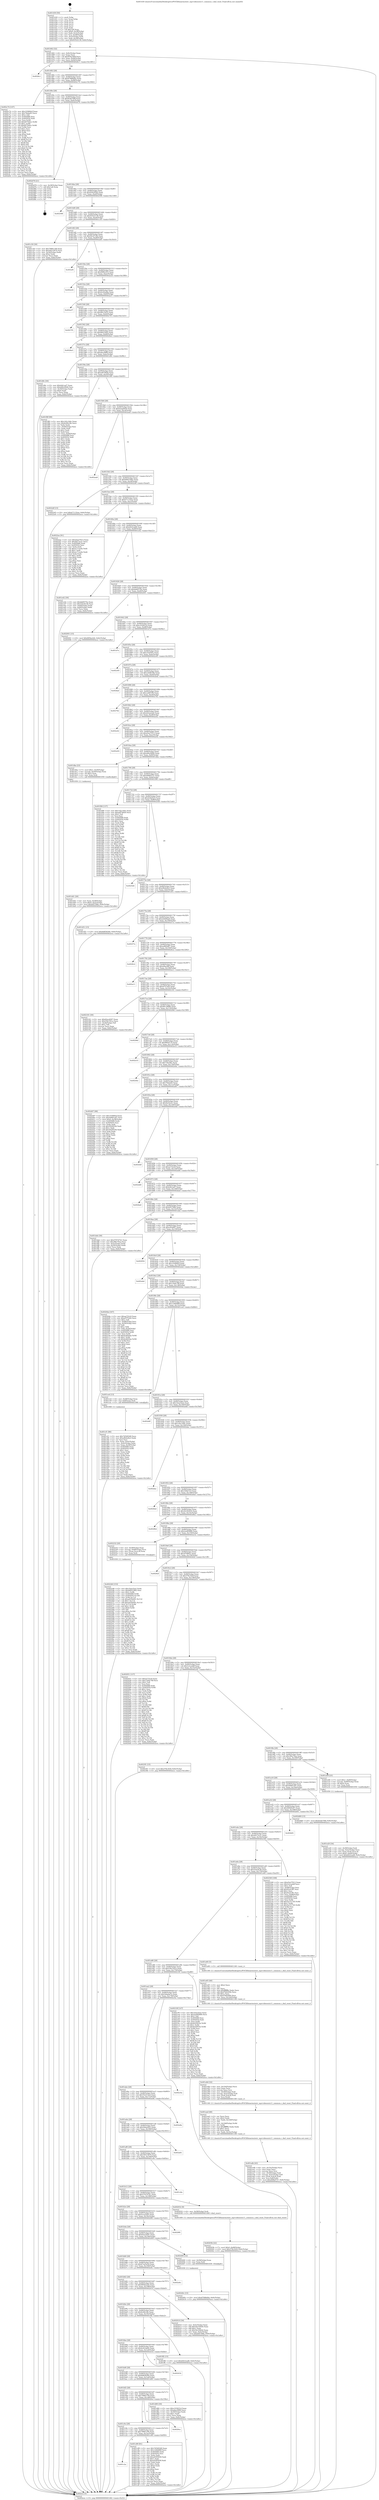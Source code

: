 digraph "0x401430" {
  label = "0x401430 (/mnt/c/Users/mathe/Desktop/tcc/POCII/binaries/extr_mpvvideooutx11_common.c_dnd_reset_Final-ollvm.out::main(0))"
  labelloc = "t"
  node[shape=record]

  Entry [label="",width=0.3,height=0.3,shape=circle,fillcolor=black,style=filled]
  "0x401462" [label="{
     0x401462 [32]\l
     | [instrs]\l
     &nbsp;&nbsp;0x401462 \<+6\>: mov -0x8c(%rbp),%eax\l
     &nbsp;&nbsp;0x401468 \<+2\>: mov %eax,%ecx\l
     &nbsp;&nbsp;0x40146a \<+6\>: sub $0x854a390f,%ecx\l
     &nbsp;&nbsp;0x401470 \<+6\>: mov %eax,-0x90(%rbp)\l
     &nbsp;&nbsp;0x401476 \<+6\>: mov %ecx,-0x94(%rbp)\l
     &nbsp;&nbsp;0x40147c \<+6\>: je 00000000004028c1 \<main+0x1491\>\l
  }"]
  "0x4028c1" [label="{
     0x4028c1\l
  }", style=dashed]
  "0x401482" [label="{
     0x401482 [28]\l
     | [instrs]\l
     &nbsp;&nbsp;0x401482 \<+5\>: jmp 0000000000401487 \<main+0x57\>\l
     &nbsp;&nbsp;0x401487 \<+6\>: mov -0x90(%rbp),%eax\l
     &nbsp;&nbsp;0x40148d \<+5\>: sub $0x87686d0a,%eax\l
     &nbsp;&nbsp;0x401492 \<+6\>: mov %eax,-0x98(%rbp)\l
     &nbsp;&nbsp;0x401498 \<+6\>: je 0000000000402c74 \<main+0x1844\>\l
  }"]
  Exit [label="",width=0.3,height=0.3,shape=circle,fillcolor=black,style=filled,peripheries=2]
  "0x402c74" [label="{
     0x402c74 [147]\l
     | [instrs]\l
     &nbsp;&nbsp;0x402c74 \<+5\>: mov $0x10368dcf,%eax\l
     &nbsp;&nbsp;0x402c79 \<+5\>: mov $0x79ebe63,%ecx\l
     &nbsp;&nbsp;0x402c7e \<+2\>: mov $0x1,%dl\l
     &nbsp;&nbsp;0x402c80 \<+7\>: mov 0x405068,%esi\l
     &nbsp;&nbsp;0x402c87 \<+7\>: mov 0x405054,%edi\l
     &nbsp;&nbsp;0x402c8e \<+3\>: mov %esi,%r8d\l
     &nbsp;&nbsp;0x402c91 \<+7\>: add $0xfd754dcc,%r8d\l
     &nbsp;&nbsp;0x402c98 \<+4\>: sub $0x1,%r8d\l
     &nbsp;&nbsp;0x402c9c \<+7\>: sub $0xfd754dcc,%r8d\l
     &nbsp;&nbsp;0x402ca3 \<+4\>: imul %r8d,%esi\l
     &nbsp;&nbsp;0x402ca7 \<+3\>: and $0x1,%esi\l
     &nbsp;&nbsp;0x402caa \<+3\>: cmp $0x0,%esi\l
     &nbsp;&nbsp;0x402cad \<+4\>: sete %r9b\l
     &nbsp;&nbsp;0x402cb1 \<+3\>: cmp $0xa,%edi\l
     &nbsp;&nbsp;0x402cb4 \<+4\>: setl %r10b\l
     &nbsp;&nbsp;0x402cb8 \<+3\>: mov %r9b,%r11b\l
     &nbsp;&nbsp;0x402cbb \<+4\>: xor $0xff,%r11b\l
     &nbsp;&nbsp;0x402cbf \<+3\>: mov %r10b,%bl\l
     &nbsp;&nbsp;0x402cc2 \<+3\>: xor $0xff,%bl\l
     &nbsp;&nbsp;0x402cc5 \<+3\>: xor $0x0,%dl\l
     &nbsp;&nbsp;0x402cc8 \<+3\>: mov %r11b,%r14b\l
     &nbsp;&nbsp;0x402ccb \<+4\>: and $0x0,%r14b\l
     &nbsp;&nbsp;0x402ccf \<+3\>: and %dl,%r9b\l
     &nbsp;&nbsp;0x402cd2 \<+3\>: mov %bl,%r15b\l
     &nbsp;&nbsp;0x402cd5 \<+4\>: and $0x0,%r15b\l
     &nbsp;&nbsp;0x402cd9 \<+3\>: and %dl,%r10b\l
     &nbsp;&nbsp;0x402cdc \<+3\>: or %r9b,%r14b\l
     &nbsp;&nbsp;0x402cdf \<+3\>: or %r10b,%r15b\l
     &nbsp;&nbsp;0x402ce2 \<+3\>: xor %r15b,%r14b\l
     &nbsp;&nbsp;0x402ce5 \<+3\>: or %bl,%r11b\l
     &nbsp;&nbsp;0x402ce8 \<+4\>: xor $0xff,%r11b\l
     &nbsp;&nbsp;0x402cec \<+3\>: or $0x0,%dl\l
     &nbsp;&nbsp;0x402cef \<+3\>: and %dl,%r11b\l
     &nbsp;&nbsp;0x402cf2 \<+3\>: or %r11b,%r14b\l
     &nbsp;&nbsp;0x402cf5 \<+4\>: test $0x1,%r14b\l
     &nbsp;&nbsp;0x402cf9 \<+3\>: cmovne %ecx,%eax\l
     &nbsp;&nbsp;0x402cfc \<+6\>: mov %eax,-0x8c(%rbp)\l
     &nbsp;&nbsp;0x402d02 \<+5\>: jmp 0000000000402ece \<main+0x1a9e\>\l
  }"]
  "0x40149e" [label="{
     0x40149e [28]\l
     | [instrs]\l
     &nbsp;&nbsp;0x40149e \<+5\>: jmp 00000000004014a3 \<main+0x73\>\l
     &nbsp;&nbsp;0x4014a3 \<+6\>: mov -0x90(%rbp),%eax\l
     &nbsp;&nbsp;0x4014a9 \<+5\>: sub $0x8cbb706f,%eax\l
     &nbsp;&nbsp;0x4014ae \<+6\>: mov %eax,-0x9c(%rbp)\l
     &nbsp;&nbsp;0x4014b4 \<+6\>: je 0000000000402d78 \<main+0x1948\>\l
  }"]
  "0x40240c" [label="{
     0x40240c [15]\l
     | [instrs]\l
     &nbsp;&nbsp;0x40240c \<+10\>: movl $0x87686d0a,-0x8c(%rbp)\l
     &nbsp;&nbsp;0x402416 \<+5\>: jmp 0000000000402ece \<main+0x1a9e\>\l
  }"]
  "0x402d78" [label="{
     0x402d78 [21]\l
     | [instrs]\l
     &nbsp;&nbsp;0x402d78 \<+3\>: mov -0x38(%rbp),%eax\l
     &nbsp;&nbsp;0x402d7b \<+7\>: add $0x1a8,%rsp\l
     &nbsp;&nbsp;0x402d82 \<+1\>: pop %rbx\l
     &nbsp;&nbsp;0x402d83 \<+2\>: pop %r12\l
     &nbsp;&nbsp;0x402d85 \<+2\>: pop %r13\l
     &nbsp;&nbsp;0x402d87 \<+2\>: pop %r14\l
     &nbsp;&nbsp;0x402d89 \<+2\>: pop %r15\l
     &nbsp;&nbsp;0x402d8b \<+1\>: pop %rbp\l
     &nbsp;&nbsp;0x402d8c \<+1\>: ret\l
  }"]
  "0x4014ba" [label="{
     0x4014ba [28]\l
     | [instrs]\l
     &nbsp;&nbsp;0x4014ba \<+5\>: jmp 00000000004014bf \<main+0x8f\>\l
     &nbsp;&nbsp;0x4014bf \<+6\>: mov -0x90(%rbp),%eax\l
     &nbsp;&nbsp;0x4014c5 \<+5\>: sub $0x929c95b0,%eax\l
     &nbsp;&nbsp;0x4014ca \<+6\>: mov %eax,-0xa0(%rbp)\l
     &nbsp;&nbsp;0x4014d0 \<+6\>: je 0000000000402598 \<main+0x1168\>\l
  }"]
  "0x402246" [label="{
     0x402246 [153]\l
     | [instrs]\l
     &nbsp;&nbsp;0x402246 \<+5\>: mov $0x1bee32a2,%edx\l
     &nbsp;&nbsp;0x40224b \<+5\>: mov $0xb6931862,%esi\l
     &nbsp;&nbsp;0x402250 \<+3\>: mov $0x1,%r8b\l
     &nbsp;&nbsp;0x402253 \<+8\>: mov 0x405068,%r9d\l
     &nbsp;&nbsp;0x40225b \<+8\>: mov 0x405054,%r10d\l
     &nbsp;&nbsp;0x402263 \<+3\>: mov %r9d,%r11d\l
     &nbsp;&nbsp;0x402266 \<+7\>: sub $0xad35b491,%r11d\l
     &nbsp;&nbsp;0x40226d \<+4\>: sub $0x1,%r11d\l
     &nbsp;&nbsp;0x402271 \<+7\>: add $0xad35b491,%r11d\l
     &nbsp;&nbsp;0x402278 \<+4\>: imul %r11d,%r9d\l
     &nbsp;&nbsp;0x40227c \<+4\>: and $0x1,%r9d\l
     &nbsp;&nbsp;0x402280 \<+4\>: cmp $0x0,%r9d\l
     &nbsp;&nbsp;0x402284 \<+3\>: sete %bl\l
     &nbsp;&nbsp;0x402287 \<+4\>: cmp $0xa,%r10d\l
     &nbsp;&nbsp;0x40228b \<+4\>: setl %r14b\l
     &nbsp;&nbsp;0x40228f \<+3\>: mov %bl,%r15b\l
     &nbsp;&nbsp;0x402292 \<+4\>: xor $0xff,%r15b\l
     &nbsp;&nbsp;0x402296 \<+3\>: mov %r14b,%r12b\l
     &nbsp;&nbsp;0x402299 \<+4\>: xor $0xff,%r12b\l
     &nbsp;&nbsp;0x40229d \<+4\>: xor $0x1,%r8b\l
     &nbsp;&nbsp;0x4022a1 \<+3\>: mov %r15b,%r13b\l
     &nbsp;&nbsp;0x4022a4 \<+4\>: and $0xff,%r13b\l
     &nbsp;&nbsp;0x4022a8 \<+3\>: and %r8b,%bl\l
     &nbsp;&nbsp;0x4022ab \<+3\>: mov %r12b,%al\l
     &nbsp;&nbsp;0x4022ae \<+2\>: and $0xff,%al\l
     &nbsp;&nbsp;0x4022b0 \<+3\>: and %r8b,%r14b\l
     &nbsp;&nbsp;0x4022b3 \<+3\>: or %bl,%r13b\l
     &nbsp;&nbsp;0x4022b6 \<+3\>: or %r14b,%al\l
     &nbsp;&nbsp;0x4022b9 \<+3\>: xor %al,%r13b\l
     &nbsp;&nbsp;0x4022bc \<+3\>: or %r12b,%r15b\l
     &nbsp;&nbsp;0x4022bf \<+4\>: xor $0xff,%r15b\l
     &nbsp;&nbsp;0x4022c3 \<+4\>: or $0x1,%r8b\l
     &nbsp;&nbsp;0x4022c7 \<+3\>: and %r8b,%r15b\l
     &nbsp;&nbsp;0x4022ca \<+3\>: or %r15b,%r13b\l
     &nbsp;&nbsp;0x4022cd \<+4\>: test $0x1,%r13b\l
     &nbsp;&nbsp;0x4022d1 \<+3\>: cmovne %esi,%edx\l
     &nbsp;&nbsp;0x4022d4 \<+6\>: mov %edx,-0x8c(%rbp)\l
     &nbsp;&nbsp;0x4022da \<+5\>: jmp 0000000000402ece \<main+0x1a9e\>\l
  }"]
  "0x402598" [label="{
     0x402598\l
  }", style=dashed]
  "0x4014d6" [label="{
     0x4014d6 [28]\l
     | [instrs]\l
     &nbsp;&nbsp;0x4014d6 \<+5\>: jmp 00000000004014db \<main+0xab\>\l
     &nbsp;&nbsp;0x4014db \<+6\>: mov -0x90(%rbp),%eax\l
     &nbsp;&nbsp;0x4014e1 \<+5\>: sub $0x93522136,%eax\l
     &nbsp;&nbsp;0x4014e6 \<+6\>: mov %eax,-0xa4(%rbp)\l
     &nbsp;&nbsp;0x4014ec \<+6\>: je 0000000000401c50 \<main+0x820\>\l
  }"]
  "0x40203b" [label="{
     0x40203b [22]\l
     | [instrs]\l
     &nbsp;&nbsp;0x40203b \<+7\>: movl $0x0,-0x68(%rbp)\l
     &nbsp;&nbsp;0x402042 \<+10\>: movl $0x378c343f,-0x8c(%rbp)\l
     &nbsp;&nbsp;0x40204c \<+5\>: jmp 0000000000402ece \<main+0x1a9e\>\l
  }"]
  "0x401c50" [label="{
     0x401c50 [30]\l
     | [instrs]\l
     &nbsp;&nbsp;0x401c50 \<+5\>: mov $0x79961c08,%eax\l
     &nbsp;&nbsp;0x401c55 \<+5\>: mov $0x56515670,%ecx\l
     &nbsp;&nbsp;0x401c5a \<+3\>: mov -0x34(%rbp),%edx\l
     &nbsp;&nbsp;0x401c5d \<+3\>: cmp $0x2,%edx\l
     &nbsp;&nbsp;0x401c60 \<+3\>: cmovne %ecx,%eax\l
     &nbsp;&nbsp;0x401c63 \<+6\>: mov %eax,-0x8c(%rbp)\l
     &nbsp;&nbsp;0x401c69 \<+5\>: jmp 0000000000402ece \<main+0x1a9e\>\l
  }"]
  "0x4014f2" [label="{
     0x4014f2 [28]\l
     | [instrs]\l
     &nbsp;&nbsp;0x4014f2 \<+5\>: jmp 00000000004014f7 \<main+0xc7\>\l
     &nbsp;&nbsp;0x4014f7 \<+6\>: mov -0x90(%rbp),%eax\l
     &nbsp;&nbsp;0x4014fd \<+5\>: sub $0x94cd7c0b,%eax\l
     &nbsp;&nbsp;0x401502 \<+6\>: mov %eax,-0xa8(%rbp)\l
     &nbsp;&nbsp;0x401508 \<+6\>: je 0000000000402af4 \<main+0x16c4\>\l
  }"]
  "0x402ece" [label="{
     0x402ece [5]\l
     | [instrs]\l
     &nbsp;&nbsp;0x402ece \<+5\>: jmp 0000000000401462 \<main+0x32\>\l
  }"]
  "0x401430" [label="{
     0x401430 [50]\l
     | [instrs]\l
     &nbsp;&nbsp;0x401430 \<+1\>: push %rbp\l
     &nbsp;&nbsp;0x401431 \<+3\>: mov %rsp,%rbp\l
     &nbsp;&nbsp;0x401434 \<+2\>: push %r15\l
     &nbsp;&nbsp;0x401436 \<+2\>: push %r14\l
     &nbsp;&nbsp;0x401438 \<+2\>: push %r13\l
     &nbsp;&nbsp;0x40143a \<+2\>: push %r12\l
     &nbsp;&nbsp;0x40143c \<+1\>: push %rbx\l
     &nbsp;&nbsp;0x40143d \<+7\>: sub $0x1a8,%rsp\l
     &nbsp;&nbsp;0x401444 \<+7\>: movl $0x0,-0x38(%rbp)\l
     &nbsp;&nbsp;0x40144b \<+3\>: mov %edi,-0x3c(%rbp)\l
     &nbsp;&nbsp;0x40144e \<+4\>: mov %rsi,-0x48(%rbp)\l
     &nbsp;&nbsp;0x401452 \<+3\>: mov -0x3c(%rbp),%edi\l
     &nbsp;&nbsp;0x401455 \<+3\>: mov %edi,-0x34(%rbp)\l
     &nbsp;&nbsp;0x401458 \<+10\>: movl $0x93522136,-0x8c(%rbp)\l
  }"]
  "0x401edb" [label="{
     0x401edb [43]\l
     | [instrs]\l
     &nbsp;&nbsp;0x401edb \<+6\>: mov -0x1bc(%rbp),%ecx\l
     &nbsp;&nbsp;0x401ee1 \<+3\>: imul %eax,%ecx\l
     &nbsp;&nbsp;0x401ee4 \<+3\>: movslq %ecx,%rsi\l
     &nbsp;&nbsp;0x401ee7 \<+4\>: mov -0x58(%rbp),%rdi\l
     &nbsp;&nbsp;0x401eeb \<+4\>: movslq -0x5c(%rbp),%r8\l
     &nbsp;&nbsp;0x401eef \<+4\>: mov (%rdi,%r8,8),%rdi\l
     &nbsp;&nbsp;0x401ef3 \<+4\>: mov %rsi,0x8(%rdi)\l
     &nbsp;&nbsp;0x401ef7 \<+10\>: movl $0xd49bd737,-0x8c(%rbp)\l
     &nbsp;&nbsp;0x401f01 \<+5\>: jmp 0000000000402ece \<main+0x1a9e\>\l
  }"]
  "0x402af4" [label="{
     0x402af4\l
  }", style=dashed]
  "0x40150e" [label="{
     0x40150e [28]\l
     | [instrs]\l
     &nbsp;&nbsp;0x40150e \<+5\>: jmp 0000000000401513 \<main+0xe3\>\l
     &nbsp;&nbsp;0x401513 \<+6\>: mov -0x90(%rbp),%eax\l
     &nbsp;&nbsp;0x401519 \<+5\>: sub $0x99f9c453,%eax\l
     &nbsp;&nbsp;0x40151e \<+6\>: mov %eax,-0xac(%rbp)\l
     &nbsp;&nbsp;0x401524 \<+6\>: je 0000000000402e24 \<main+0x19f4\>\l
  }"]
  "0x401ead" [label="{
     0x401ead [46]\l
     | [instrs]\l
     &nbsp;&nbsp;0x401ead \<+2\>: xor %ecx,%ecx\l
     &nbsp;&nbsp;0x401eaf \<+5\>: mov $0x2,%edx\l
     &nbsp;&nbsp;0x401eb4 \<+6\>: mov %edx,-0x1b8(%rbp)\l
     &nbsp;&nbsp;0x401eba \<+1\>: cltd\l
     &nbsp;&nbsp;0x401ebb \<+7\>: mov -0x1b8(%rbp),%r9d\l
     &nbsp;&nbsp;0x401ec2 \<+3\>: idiv %r9d\l
     &nbsp;&nbsp;0x401ec5 \<+6\>: imul $0xfffffffe,%edx,%edx\l
     &nbsp;&nbsp;0x401ecb \<+3\>: sub $0x1,%ecx\l
     &nbsp;&nbsp;0x401ece \<+2\>: sub %ecx,%edx\l
     &nbsp;&nbsp;0x401ed0 \<+6\>: mov %edx,-0x1bc(%rbp)\l
     &nbsp;&nbsp;0x401ed6 \<+5\>: call 0000000000401160 \<next_i\>\l
     | [calls]\l
     &nbsp;&nbsp;0x401160 \{1\} (/mnt/c/Users/mathe/Desktop/tcc/POCII/binaries/extr_mpvvideooutx11_common.c_dnd_reset_Final-ollvm.out::next_i)\l
  }"]
  "0x402e24" [label="{
     0x402e24\l
  }", style=dashed]
  "0x40152a" [label="{
     0x40152a [28]\l
     | [instrs]\l
     &nbsp;&nbsp;0x40152a \<+5\>: jmp 000000000040152f \<main+0xff\>\l
     &nbsp;&nbsp;0x40152f \<+6\>: mov -0x90(%rbp),%eax\l
     &nbsp;&nbsp;0x401535 \<+5\>: sub $0x9c45edda,%eax\l
     &nbsp;&nbsp;0x40153a \<+6\>: mov %eax,-0xb0(%rbp)\l
     &nbsp;&nbsp;0x401540 \<+6\>: je 0000000000402a37 \<main+0x1607\>\l
  }"]
  "0x401e8d" [label="{
     0x401e8d [32]\l
     | [instrs]\l
     &nbsp;&nbsp;0x401e8d \<+6\>: mov -0x1b4(%rbp),%ecx\l
     &nbsp;&nbsp;0x401e93 \<+3\>: imul %eax,%ecx\l
     &nbsp;&nbsp;0x401e96 \<+3\>: movslq %ecx,%rsi\l
     &nbsp;&nbsp;0x401e99 \<+4\>: mov -0x58(%rbp),%rdi\l
     &nbsp;&nbsp;0x401e9d \<+4\>: movslq -0x5c(%rbp),%r8\l
     &nbsp;&nbsp;0x401ea1 \<+4\>: mov (%rdi,%r8,8),%rdi\l
     &nbsp;&nbsp;0x401ea5 \<+3\>: mov %rsi,(%rdi)\l
     &nbsp;&nbsp;0x401ea8 \<+5\>: call 0000000000401160 \<next_i\>\l
     | [calls]\l
     &nbsp;&nbsp;0x401160 \{1\} (/mnt/c/Users/mathe/Desktop/tcc/POCII/binaries/extr_mpvvideooutx11_common.c_dnd_reset_Final-ollvm.out::next_i)\l
  }"]
  "0x402a37" [label="{
     0x402a37\l
  }", style=dashed]
  "0x401546" [label="{
     0x401546 [28]\l
     | [instrs]\l
     &nbsp;&nbsp;0x401546 \<+5\>: jmp 000000000040154b \<main+0x11b\>\l
     &nbsp;&nbsp;0x40154b \<+6\>: mov -0x90(%rbp),%eax\l
     &nbsp;&nbsp;0x401551 \<+5\>: sub $0x9fb15d35,%eax\l
     &nbsp;&nbsp;0x401556 \<+6\>: mov %eax,-0xb4(%rbp)\l
     &nbsp;&nbsp;0x40155c \<+6\>: je 00000000004027f5 \<main+0x13c5\>\l
  }"]
  "0x401e65" [label="{
     0x401e65 [40]\l
     | [instrs]\l
     &nbsp;&nbsp;0x401e65 \<+5\>: mov $0x2,%ecx\l
     &nbsp;&nbsp;0x401e6a \<+1\>: cltd\l
     &nbsp;&nbsp;0x401e6b \<+2\>: idiv %ecx\l
     &nbsp;&nbsp;0x401e6d \<+6\>: imul $0xfffffffe,%edx,%ecx\l
     &nbsp;&nbsp;0x401e73 \<+6\>: add $0xf7b6200b,%ecx\l
     &nbsp;&nbsp;0x401e79 \<+3\>: add $0x1,%ecx\l
     &nbsp;&nbsp;0x401e7c \<+6\>: sub $0xf7b6200b,%ecx\l
     &nbsp;&nbsp;0x401e82 \<+6\>: mov %ecx,-0x1b4(%rbp)\l
     &nbsp;&nbsp;0x401e88 \<+5\>: call 0000000000401160 \<next_i\>\l
     | [calls]\l
     &nbsp;&nbsp;0x401160 \{1\} (/mnt/c/Users/mathe/Desktop/tcc/POCII/binaries/extr_mpvvideooutx11_common.c_dnd_reset_Final-ollvm.out::next_i)\l
  }"]
  "0x4027f5" [label="{
     0x4027f5\l
  }", style=dashed]
  "0x401562" [label="{
     0x401562 [28]\l
     | [instrs]\l
     &nbsp;&nbsp;0x401562 \<+5\>: jmp 0000000000401567 \<main+0x137\>\l
     &nbsp;&nbsp;0x401567 \<+6\>: mov -0x90(%rbp),%eax\l
     &nbsp;&nbsp;0x40156d \<+5\>: sub $0x9fd318d5,%eax\l
     &nbsp;&nbsp;0x401572 \<+6\>: mov %eax,-0xb8(%rbp)\l
     &nbsp;&nbsp;0x401578 \<+6\>: je 00000000004028a3 \<main+0x1473\>\l
  }"]
  "0x401e20" [label="{
     0x401e20 [34]\l
     | [instrs]\l
     &nbsp;&nbsp;0x401e20 \<+4\>: mov -0x58(%rbp),%rdi\l
     &nbsp;&nbsp;0x401e24 \<+4\>: movslq -0x5c(%rbp),%rcx\l
     &nbsp;&nbsp;0x401e28 \<+4\>: mov %rax,(%rdi,%rcx,8)\l
     &nbsp;&nbsp;0x401e2c \<+7\>: movl $0x0,-0x64(%rbp)\l
     &nbsp;&nbsp;0x401e33 \<+10\>: movl $0xb923cad9,-0x8c(%rbp)\l
     &nbsp;&nbsp;0x401e3d \<+5\>: jmp 0000000000402ece \<main+0x1a9e\>\l
  }"]
  "0x4028a3" [label="{
     0x4028a3\l
  }", style=dashed]
  "0x40157e" [label="{
     0x40157e [28]\l
     | [instrs]\l
     &nbsp;&nbsp;0x40157e \<+5\>: jmp 0000000000401583 \<main+0x153\>\l
     &nbsp;&nbsp;0x401583 \<+6\>: mov -0x90(%rbp),%eax\l
     &nbsp;&nbsp;0x401589 \<+5\>: sub $0xabec99f9,%eax\l
     &nbsp;&nbsp;0x40158e \<+6\>: mov %eax,-0xbc(%rbp)\l
     &nbsp;&nbsp;0x401594 \<+6\>: je 0000000000401d9c \<main+0x96c\>\l
  }"]
  "0x401dd1" [label="{
     0x401dd1 [26]\l
     | [instrs]\l
     &nbsp;&nbsp;0x401dd1 \<+4\>: mov %rax,-0x58(%rbp)\l
     &nbsp;&nbsp;0x401dd5 \<+7\>: movl $0x0,-0x5c(%rbp)\l
     &nbsp;&nbsp;0x401ddc \<+10\>: movl $0xb95766b,-0x8c(%rbp)\l
     &nbsp;&nbsp;0x401de6 \<+5\>: jmp 0000000000402ece \<main+0x1a9e\>\l
  }"]
  "0x401d9c" [label="{
     0x401d9c [30]\l
     | [instrs]\l
     &nbsp;&nbsp;0x401d9c \<+5\>: mov $0xb4b1ad7,%eax\l
     &nbsp;&nbsp;0x401da1 \<+5\>: mov $0xd40c0949,%ecx\l
     &nbsp;&nbsp;0x401da6 \<+3\>: mov -0x30(%rbp),%edx\l
     &nbsp;&nbsp;0x401da9 \<+3\>: cmp $0x0,%edx\l
     &nbsp;&nbsp;0x401dac \<+3\>: cmove %ecx,%eax\l
     &nbsp;&nbsp;0x401daf \<+6\>: mov %eax,-0x8c(%rbp)\l
     &nbsp;&nbsp;0x401db5 \<+5\>: jmp 0000000000402ece \<main+0x1a9e\>\l
  }"]
  "0x40159a" [label="{
     0x40159a [28]\l
     | [instrs]\l
     &nbsp;&nbsp;0x40159a \<+5\>: jmp 000000000040159f \<main+0x16f\>\l
     &nbsp;&nbsp;0x40159f \<+6\>: mov -0x90(%rbp),%eax\l
     &nbsp;&nbsp;0x4015a5 \<+5\>: sub $0xadf74826,%eax\l
     &nbsp;&nbsp;0x4015aa \<+6\>: mov %eax,-0xc0(%rbp)\l
     &nbsp;&nbsp;0x4015b0 \<+6\>: je 0000000000401f8f \<main+0xb5f\>\l
  }"]
  "0x401cf1" [label="{
     0x401cf1 [96]\l
     | [instrs]\l
     &nbsp;&nbsp;0x401cf1 \<+5\>: mov $0x7d5483d9,%ecx\l
     &nbsp;&nbsp;0x401cf6 \<+5\>: mov $0xe9b4e9e3,%edx\l
     &nbsp;&nbsp;0x401cfb \<+2\>: xor %esi,%esi\l
     &nbsp;&nbsp;0x401cfd \<+3\>: mov %eax,-0x4c(%rbp)\l
     &nbsp;&nbsp;0x401d00 \<+3\>: mov -0x4c(%rbp),%eax\l
     &nbsp;&nbsp;0x401d03 \<+3\>: mov %eax,-0x30(%rbp)\l
     &nbsp;&nbsp;0x401d06 \<+7\>: mov 0x405068,%eax\l
     &nbsp;&nbsp;0x401d0d \<+8\>: mov 0x405054,%r8d\l
     &nbsp;&nbsp;0x401d15 \<+3\>: sub $0x1,%esi\l
     &nbsp;&nbsp;0x401d18 \<+3\>: mov %eax,%r9d\l
     &nbsp;&nbsp;0x401d1b \<+3\>: add %esi,%r9d\l
     &nbsp;&nbsp;0x401d1e \<+4\>: imul %r9d,%eax\l
     &nbsp;&nbsp;0x401d22 \<+3\>: and $0x1,%eax\l
     &nbsp;&nbsp;0x401d25 \<+3\>: cmp $0x0,%eax\l
     &nbsp;&nbsp;0x401d28 \<+4\>: sete %r10b\l
     &nbsp;&nbsp;0x401d2c \<+4\>: cmp $0xa,%r8d\l
     &nbsp;&nbsp;0x401d30 \<+4\>: setl %r11b\l
     &nbsp;&nbsp;0x401d34 \<+3\>: mov %r10b,%bl\l
     &nbsp;&nbsp;0x401d37 \<+3\>: and %r11b,%bl\l
     &nbsp;&nbsp;0x401d3a \<+3\>: xor %r11b,%r10b\l
     &nbsp;&nbsp;0x401d3d \<+3\>: or %r10b,%bl\l
     &nbsp;&nbsp;0x401d40 \<+3\>: test $0x1,%bl\l
     &nbsp;&nbsp;0x401d43 \<+3\>: cmovne %edx,%ecx\l
     &nbsp;&nbsp;0x401d46 \<+6\>: mov %ecx,-0x8c(%rbp)\l
     &nbsp;&nbsp;0x401d4c \<+5\>: jmp 0000000000402ece \<main+0x1a9e\>\l
  }"]
  "0x401f8f" [label="{
     0x401f8f [99]\l
     | [instrs]\l
     &nbsp;&nbsp;0x401f8f \<+5\>: mov $0x1d2c16dc,%eax\l
     &nbsp;&nbsp;0x401f94 \<+5\>: mov $0x6c69c3fe,%ecx\l
     &nbsp;&nbsp;0x401f99 \<+2\>: xor %edx,%edx\l
     &nbsp;&nbsp;0x401f9b \<+3\>: mov -0x64(%rbp),%esi\l
     &nbsp;&nbsp;0x401f9e \<+2\>: mov %edx,%edi\l
     &nbsp;&nbsp;0x401fa0 \<+3\>: sub $0x1,%edi\l
     &nbsp;&nbsp;0x401fa3 \<+2\>: sub %edi,%esi\l
     &nbsp;&nbsp;0x401fa5 \<+3\>: mov %esi,-0x64(%rbp)\l
     &nbsp;&nbsp;0x401fa8 \<+7\>: mov 0x405068,%esi\l
     &nbsp;&nbsp;0x401faf \<+7\>: mov 0x405054,%edi\l
     &nbsp;&nbsp;0x401fb6 \<+3\>: sub $0x1,%edx\l
     &nbsp;&nbsp;0x401fb9 \<+3\>: mov %esi,%r8d\l
     &nbsp;&nbsp;0x401fbc \<+3\>: add %edx,%r8d\l
     &nbsp;&nbsp;0x401fbf \<+4\>: imul %r8d,%esi\l
     &nbsp;&nbsp;0x401fc3 \<+3\>: and $0x1,%esi\l
     &nbsp;&nbsp;0x401fc6 \<+3\>: cmp $0x0,%esi\l
     &nbsp;&nbsp;0x401fc9 \<+4\>: sete %r9b\l
     &nbsp;&nbsp;0x401fcd \<+3\>: cmp $0xa,%edi\l
     &nbsp;&nbsp;0x401fd0 \<+4\>: setl %r10b\l
     &nbsp;&nbsp;0x401fd4 \<+3\>: mov %r9b,%r11b\l
     &nbsp;&nbsp;0x401fd7 \<+3\>: and %r10b,%r11b\l
     &nbsp;&nbsp;0x401fda \<+3\>: xor %r10b,%r9b\l
     &nbsp;&nbsp;0x401fdd \<+3\>: or %r9b,%r11b\l
     &nbsp;&nbsp;0x401fe0 \<+4\>: test $0x1,%r11b\l
     &nbsp;&nbsp;0x401fe4 \<+3\>: cmovne %ecx,%eax\l
     &nbsp;&nbsp;0x401fe7 \<+6\>: mov %eax,-0x8c(%rbp)\l
     &nbsp;&nbsp;0x401fed \<+5\>: jmp 0000000000402ece \<main+0x1a9e\>\l
  }"]
  "0x4015b6" [label="{
     0x4015b6 [28]\l
     | [instrs]\l
     &nbsp;&nbsp;0x4015b6 \<+5\>: jmp 00000000004015bb \<main+0x18b\>\l
     &nbsp;&nbsp;0x4015bb \<+6\>: mov -0x90(%rbp),%eax\l
     &nbsp;&nbsp;0x4015c1 \<+5\>: sub $0xb2aab630,%eax\l
     &nbsp;&nbsp;0x4015c6 \<+6\>: mov %eax,-0xc4(%rbp)\l
     &nbsp;&nbsp;0x4015cc \<+6\>: je 0000000000402ea9 \<main+0x1a79\>\l
  }"]
  "0x401c2a" [label="{
     0x401c2a\l
  }", style=dashed]
  "0x402ea9" [label="{
     0x402ea9\l
  }", style=dashed]
  "0x4015d2" [label="{
     0x4015d2 [28]\l
     | [instrs]\l
     &nbsp;&nbsp;0x4015d2 \<+5\>: jmp 00000000004015d7 \<main+0x1a7\>\l
     &nbsp;&nbsp;0x4015d7 \<+6\>: mov -0x90(%rbp),%eax\l
     &nbsp;&nbsp;0x4015dd \<+5\>: sub $0xb6931862,%eax\l
     &nbsp;&nbsp;0x4015e2 \<+6\>: mov %eax,-0xc8(%rbp)\l
     &nbsp;&nbsp;0x4015e8 \<+6\>: je 00000000004022df \<main+0xeaf\>\l
  }"]
  "0x401c89" [label="{
     0x401c89 [91]\l
     | [instrs]\l
     &nbsp;&nbsp;0x401c89 \<+5\>: mov $0x7d5483d9,%eax\l
     &nbsp;&nbsp;0x401c8e \<+5\>: mov $0x1246d96f,%ecx\l
     &nbsp;&nbsp;0x401c93 \<+7\>: mov 0x405068,%edx\l
     &nbsp;&nbsp;0x401c9a \<+7\>: mov 0x405054,%esi\l
     &nbsp;&nbsp;0x401ca1 \<+2\>: mov %edx,%edi\l
     &nbsp;&nbsp;0x401ca3 \<+6\>: add $0xe0395939,%edi\l
     &nbsp;&nbsp;0x401ca9 \<+3\>: sub $0x1,%edi\l
     &nbsp;&nbsp;0x401cac \<+6\>: sub $0xe0395939,%edi\l
     &nbsp;&nbsp;0x401cb2 \<+3\>: imul %edi,%edx\l
     &nbsp;&nbsp;0x401cb5 \<+3\>: and $0x1,%edx\l
     &nbsp;&nbsp;0x401cb8 \<+3\>: cmp $0x0,%edx\l
     &nbsp;&nbsp;0x401cbb \<+4\>: sete %r8b\l
     &nbsp;&nbsp;0x401cbf \<+3\>: cmp $0xa,%esi\l
     &nbsp;&nbsp;0x401cc2 \<+4\>: setl %r9b\l
     &nbsp;&nbsp;0x401cc6 \<+3\>: mov %r8b,%r10b\l
     &nbsp;&nbsp;0x401cc9 \<+3\>: and %r9b,%r10b\l
     &nbsp;&nbsp;0x401ccc \<+3\>: xor %r9b,%r8b\l
     &nbsp;&nbsp;0x401ccf \<+3\>: or %r8b,%r10b\l
     &nbsp;&nbsp;0x401cd2 \<+4\>: test $0x1,%r10b\l
     &nbsp;&nbsp;0x401cd6 \<+3\>: cmovne %ecx,%eax\l
     &nbsp;&nbsp;0x401cd9 \<+6\>: mov %eax,-0x8c(%rbp)\l
     &nbsp;&nbsp;0x401cdf \<+5\>: jmp 0000000000402ece \<main+0x1a9e\>\l
  }"]
  "0x4022df" [label="{
     0x4022df [15]\l
     | [instrs]\l
     &nbsp;&nbsp;0x4022df \<+10\>: movl $0xb71132ee,-0x8c(%rbp)\l
     &nbsp;&nbsp;0x4022e9 \<+5\>: jmp 0000000000402ece \<main+0x1a9e\>\l
  }"]
  "0x4015ee" [label="{
     0x4015ee [28]\l
     | [instrs]\l
     &nbsp;&nbsp;0x4015ee \<+5\>: jmp 00000000004015f3 \<main+0x1c3\>\l
     &nbsp;&nbsp;0x4015f3 \<+6\>: mov -0x90(%rbp),%eax\l
     &nbsp;&nbsp;0x4015f9 \<+5\>: sub $0xb71132ee,%eax\l
     &nbsp;&nbsp;0x4015fe \<+6\>: mov %eax,-0xcc(%rbp)\l
     &nbsp;&nbsp;0x401604 \<+6\>: je 00000000004022ee \<main+0xebe\>\l
  }"]
  "0x401c0e" [label="{
     0x401c0e [28]\l
     | [instrs]\l
     &nbsp;&nbsp;0x401c0e \<+5\>: jmp 0000000000401c13 \<main+0x7e3\>\l
     &nbsp;&nbsp;0x401c13 \<+6\>: mov -0x90(%rbp),%eax\l
     &nbsp;&nbsp;0x401c19 \<+5\>: sub $0x79961c08,%eax\l
     &nbsp;&nbsp;0x401c1e \<+6\>: mov %eax,-0x1ac(%rbp)\l
     &nbsp;&nbsp;0x401c24 \<+6\>: je 0000000000401c89 \<main+0x859\>\l
  }"]
  "0x4022ee" [label="{
     0x4022ee [91]\l
     | [instrs]\l
     &nbsp;&nbsp;0x4022ee \<+5\>: mov $0xd3a37813,%eax\l
     &nbsp;&nbsp;0x4022f3 \<+5\>: mov $0x4f273c21,%ecx\l
     &nbsp;&nbsp;0x4022f8 \<+7\>: mov 0x405068,%edx\l
     &nbsp;&nbsp;0x4022ff \<+7\>: mov 0x405054,%esi\l
     &nbsp;&nbsp;0x402306 \<+2\>: mov %edx,%edi\l
     &nbsp;&nbsp;0x402308 \<+6\>: sub $0xec71ee4e,%edi\l
     &nbsp;&nbsp;0x40230e \<+3\>: sub $0x1,%edi\l
     &nbsp;&nbsp;0x402311 \<+6\>: add $0xec71ee4e,%edi\l
     &nbsp;&nbsp;0x402317 \<+3\>: imul %edi,%edx\l
     &nbsp;&nbsp;0x40231a \<+3\>: and $0x1,%edx\l
     &nbsp;&nbsp;0x40231d \<+3\>: cmp $0x0,%edx\l
     &nbsp;&nbsp;0x402320 \<+4\>: sete %r8b\l
     &nbsp;&nbsp;0x402324 \<+3\>: cmp $0xa,%esi\l
     &nbsp;&nbsp;0x402327 \<+4\>: setl %r9b\l
     &nbsp;&nbsp;0x40232b \<+3\>: mov %r8b,%r10b\l
     &nbsp;&nbsp;0x40232e \<+3\>: and %r9b,%r10b\l
     &nbsp;&nbsp;0x402331 \<+3\>: xor %r9b,%r8b\l
     &nbsp;&nbsp;0x402334 \<+3\>: or %r8b,%r10b\l
     &nbsp;&nbsp;0x402337 \<+4\>: test $0x1,%r10b\l
     &nbsp;&nbsp;0x40233b \<+3\>: cmovne %ecx,%eax\l
     &nbsp;&nbsp;0x40233e \<+6\>: mov %eax,-0x8c(%rbp)\l
     &nbsp;&nbsp;0x402344 \<+5\>: jmp 0000000000402ece \<main+0x1a9e\>\l
  }"]
  "0x40160a" [label="{
     0x40160a [28]\l
     | [instrs]\l
     &nbsp;&nbsp;0x40160a \<+5\>: jmp 000000000040160f \<main+0x1df\>\l
     &nbsp;&nbsp;0x40160f \<+6\>: mov -0x90(%rbp),%eax\l
     &nbsp;&nbsp;0x401615 \<+5\>: sub $0xb923cad9,%eax\l
     &nbsp;&nbsp;0x40161a \<+6\>: mov %eax,-0xd0(%rbp)\l
     &nbsp;&nbsp;0x401620 \<+6\>: je 0000000000401e42 \<main+0xa12\>\l
  }"]
  "0x4029ce" [label="{
     0x4029ce\l
  }", style=dashed]
  "0x401e42" [label="{
     0x401e42 [30]\l
     | [instrs]\l
     &nbsp;&nbsp;0x401e42 \<+5\>: mov $0xbb6f370e,%eax\l
     &nbsp;&nbsp;0x401e47 \<+5\>: mov $0x524c8c36,%ecx\l
     &nbsp;&nbsp;0x401e4c \<+3\>: mov -0x64(%rbp),%edx\l
     &nbsp;&nbsp;0x401e4f \<+3\>: cmp -0x60(%rbp),%edx\l
     &nbsp;&nbsp;0x401e52 \<+3\>: cmovl %ecx,%eax\l
     &nbsp;&nbsp;0x401e55 \<+6\>: mov %eax,-0x8c(%rbp)\l
     &nbsp;&nbsp;0x401e5b \<+5\>: jmp 0000000000402ece \<main+0x1a9e\>\l
  }"]
  "0x401626" [label="{
     0x401626 [28]\l
     | [instrs]\l
     &nbsp;&nbsp;0x401626 \<+5\>: jmp 000000000040162b \<main+0x1fb\>\l
     &nbsp;&nbsp;0x40162b \<+6\>: mov -0x90(%rbp),%eax\l
     &nbsp;&nbsp;0x401631 \<+5\>: sub $0xbb6f370e,%eax\l
     &nbsp;&nbsp;0x401636 \<+6\>: mov %eax,-0xd4(%rbp)\l
     &nbsp;&nbsp;0x40163c \<+6\>: je 0000000000402001 \<main+0xbd1\>\l
  }"]
  "0x401bf2" [label="{
     0x401bf2 [28]\l
     | [instrs]\l
     &nbsp;&nbsp;0x401bf2 \<+5\>: jmp 0000000000401bf7 \<main+0x7c7\>\l
     &nbsp;&nbsp;0x401bf7 \<+6\>: mov -0x90(%rbp),%eax\l
     &nbsp;&nbsp;0x401bfd \<+5\>: sub $0x7086e728,%eax\l
     &nbsp;&nbsp;0x401c02 \<+6\>: mov %eax,-0x1a8(%rbp)\l
     &nbsp;&nbsp;0x401c08 \<+6\>: je 00000000004029ce \<main+0x159e\>\l
  }"]
  "0x402001" [label="{
     0x402001 [15]\l
     | [instrs]\l
     &nbsp;&nbsp;0x402001 \<+10\>: movl $0x685be2d2,-0x8c(%rbp)\l
     &nbsp;&nbsp;0x40200b \<+5\>: jmp 0000000000402ece \<main+0x1a9e\>\l
  }"]
  "0x401642" [label="{
     0x401642 [28]\l
     | [instrs]\l
     &nbsp;&nbsp;0x401642 \<+5\>: jmp 0000000000401647 \<main+0x217\>\l
     &nbsp;&nbsp;0x401647 \<+6\>: mov -0x90(%rbp),%eax\l
     &nbsp;&nbsp;0x40164d \<+5\>: sub $0xc333b51d,%eax\l
     &nbsp;&nbsp;0x401652 \<+6\>: mov %eax,-0xd8(%rbp)\l
     &nbsp;&nbsp;0x401658 \<+6\>: je 0000000000401d7e \<main+0x94e\>\l
  }"]
  "0x401d60" [label="{
     0x401d60 [30]\l
     | [instrs]\l
     &nbsp;&nbsp;0x401d60 \<+5\>: mov $0xc333b51d,%eax\l
     &nbsp;&nbsp;0x401d65 \<+5\>: mov $0xabec99f9,%ecx\l
     &nbsp;&nbsp;0x401d6a \<+3\>: mov -0x30(%rbp),%edx\l
     &nbsp;&nbsp;0x401d6d \<+3\>: cmp $0x1,%edx\l
     &nbsp;&nbsp;0x401d70 \<+3\>: cmovl %ecx,%eax\l
     &nbsp;&nbsp;0x401d73 \<+6\>: mov %eax,-0x8c(%rbp)\l
     &nbsp;&nbsp;0x401d79 \<+5\>: jmp 0000000000402ece \<main+0x1a9e\>\l
  }"]
  "0x401d7e" [label="{
     0x401d7e\l
  }", style=dashed]
  "0x40165e" [label="{
     0x40165e [28]\l
     | [instrs]\l
     &nbsp;&nbsp;0x40165e \<+5\>: jmp 0000000000401663 \<main+0x233\>\l
     &nbsp;&nbsp;0x401663 \<+6\>: mov -0x90(%rbp),%eax\l
     &nbsp;&nbsp;0x401669 \<+5\>: sub $0xc52d3f3c,%eax\l
     &nbsp;&nbsp;0x40166e \<+6\>: mov %eax,-0xdc(%rbp)\l
     &nbsp;&nbsp;0x401674 \<+6\>: je 0000000000402c65 \<main+0x1835\>\l
  }"]
  "0x401bd6" [label="{
     0x401bd6 [28]\l
     | [instrs]\l
     &nbsp;&nbsp;0x401bd6 \<+5\>: jmp 0000000000401bdb \<main+0x7ab\>\l
     &nbsp;&nbsp;0x401bdb \<+6\>: mov -0x90(%rbp),%eax\l
     &nbsp;&nbsp;0x401be1 \<+5\>: sub $0x6d656264,%eax\l
     &nbsp;&nbsp;0x401be6 \<+6\>: mov %eax,-0x1a4(%rbp)\l
     &nbsp;&nbsp;0x401bec \<+6\>: je 0000000000401d60 \<main+0x930\>\l
  }"]
  "0x402c65" [label="{
     0x402c65\l
  }", style=dashed]
  "0x40167a" [label="{
     0x40167a [28]\l
     | [instrs]\l
     &nbsp;&nbsp;0x40167a \<+5\>: jmp 000000000040167f \<main+0x24f\>\l
     &nbsp;&nbsp;0x40167f \<+6\>: mov -0x90(%rbp),%eax\l
     &nbsp;&nbsp;0x401685 \<+5\>: sub $0xca0db34b,%eax\l
     &nbsp;&nbsp;0x40168a \<+6\>: mov %eax,-0xe0(%rbp)\l
     &nbsp;&nbsp;0x401690 \<+6\>: je 0000000000402baf \<main+0x177f\>\l
  }"]
  "0x40241b" [label="{
     0x40241b\l
  }", style=dashed]
  "0x402baf" [label="{
     0x402baf\l
  }", style=dashed]
  "0x401696" [label="{
     0x401696 [28]\l
     | [instrs]\l
     &nbsp;&nbsp;0x401696 \<+5\>: jmp 000000000040169b \<main+0x26b\>\l
     &nbsp;&nbsp;0x40169b \<+6\>: mov -0x90(%rbp),%eax\l
     &nbsp;&nbsp;0x4016a1 \<+5\>: sub $0xced653f4,%eax\l
     &nbsp;&nbsp;0x4016a6 \<+6\>: mov %eax,-0xe4(%rbp)\l
     &nbsp;&nbsp;0x4016ac \<+6\>: je 0000000000402762 \<main+0x1332\>\l
  }"]
  "0x401bba" [label="{
     0x401bba [28]\l
     | [instrs]\l
     &nbsp;&nbsp;0x401bba \<+5\>: jmp 0000000000401bbf \<main+0x78f\>\l
     &nbsp;&nbsp;0x401bbf \<+6\>: mov -0x90(%rbp),%eax\l
     &nbsp;&nbsp;0x401bc5 \<+5\>: sub $0x6c81da64,%eax\l
     &nbsp;&nbsp;0x401bca \<+6\>: mov %eax,-0x1a0(%rbp)\l
     &nbsp;&nbsp;0x401bd0 \<+6\>: je 000000000040241b \<main+0xfeb\>\l
  }"]
  "0x402762" [label="{
     0x402762\l
  }", style=dashed]
  "0x4016b2" [label="{
     0x4016b2 [28]\l
     | [instrs]\l
     &nbsp;&nbsp;0x4016b2 \<+5\>: jmp 00000000004016b7 \<main+0x287\>\l
     &nbsp;&nbsp;0x4016b7 \<+6\>: mov -0x90(%rbp),%eax\l
     &nbsp;&nbsp;0x4016bd \<+5\>: sub $0xd22ea2a0,%eax\l
     &nbsp;&nbsp;0x4016c2 \<+6\>: mov %eax,-0xe8(%rbp)\l
     &nbsp;&nbsp;0x4016c8 \<+6\>: je 0000000000402e42 \<main+0x1a12\>\l
  }"]
  "0x401ff2" [label="{
     0x401ff2 [15]\l
     | [instrs]\l
     &nbsp;&nbsp;0x401ff2 \<+10\>: movl $0xb923cad9,-0x8c(%rbp)\l
     &nbsp;&nbsp;0x401ffc \<+5\>: jmp 0000000000402ece \<main+0x1a9e\>\l
  }"]
  "0x402e42" [label="{
     0x402e42\l
  }", style=dashed]
  "0x4016ce" [label="{
     0x4016ce [28]\l
     | [instrs]\l
     &nbsp;&nbsp;0x4016ce \<+5\>: jmp 00000000004016d3 \<main+0x2a3\>\l
     &nbsp;&nbsp;0x4016d3 \<+6\>: mov -0x90(%rbp),%eax\l
     &nbsp;&nbsp;0x4016d9 \<+5\>: sub $0xd3a37813,%eax\l
     &nbsp;&nbsp;0x4016de \<+6\>: mov %eax,-0xec(%rbp)\l
     &nbsp;&nbsp;0x4016e4 \<+6\>: je 0000000000402e02 \<main+0x19d2\>\l
  }"]
  "0x401b9e" [label="{
     0x401b9e [28]\l
     | [instrs]\l
     &nbsp;&nbsp;0x401b9e \<+5\>: jmp 0000000000401ba3 \<main+0x773\>\l
     &nbsp;&nbsp;0x401ba3 \<+6\>: mov -0x90(%rbp),%eax\l
     &nbsp;&nbsp;0x401ba9 \<+5\>: sub $0x6c69c3fe,%eax\l
     &nbsp;&nbsp;0x401bae \<+6\>: mov %eax,-0x19c(%rbp)\l
     &nbsp;&nbsp;0x401bb4 \<+6\>: je 0000000000401ff2 \<main+0xbc2\>\l
  }"]
  "0x402e02" [label="{
     0x402e02\l
  }", style=dashed]
  "0x4016ea" [label="{
     0x4016ea [28]\l
     | [instrs]\l
     &nbsp;&nbsp;0x4016ea \<+5\>: jmp 00000000004016ef \<main+0x2bf\>\l
     &nbsp;&nbsp;0x4016ef \<+6\>: mov -0x90(%rbp),%eax\l
     &nbsp;&nbsp;0x4016f5 \<+5\>: sub $0xd40c0949,%eax\l
     &nbsp;&nbsp;0x4016fa \<+6\>: mov %eax,-0xf0(%rbp)\l
     &nbsp;&nbsp;0x401700 \<+6\>: je 0000000000401dba \<main+0x98a\>\l
  }"]
  "0x402010" [label="{
     0x402010 [34]\l
     | [instrs]\l
     &nbsp;&nbsp;0x402010 \<+3\>: mov -0x5c(%rbp),%eax\l
     &nbsp;&nbsp;0x402013 \<+5\>: add $0x5dc32b44,%eax\l
     &nbsp;&nbsp;0x402018 \<+3\>: add $0x1,%eax\l
     &nbsp;&nbsp;0x40201b \<+5\>: sub $0x5dc32b44,%eax\l
     &nbsp;&nbsp;0x402020 \<+3\>: mov %eax,-0x5c(%rbp)\l
     &nbsp;&nbsp;0x402023 \<+10\>: movl $0xb95766b,-0x8c(%rbp)\l
     &nbsp;&nbsp;0x40202d \<+5\>: jmp 0000000000402ece \<main+0x1a9e\>\l
  }"]
  "0x401dba" [label="{
     0x401dba [23]\l
     | [instrs]\l
     &nbsp;&nbsp;0x401dba \<+7\>: movl $0x1,-0x50(%rbp)\l
     &nbsp;&nbsp;0x401dc1 \<+4\>: movslq -0x50(%rbp),%rax\l
     &nbsp;&nbsp;0x401dc5 \<+4\>: shl $0x3,%rax\l
     &nbsp;&nbsp;0x401dc9 \<+3\>: mov %rax,%rdi\l
     &nbsp;&nbsp;0x401dcc \<+5\>: call 0000000000401050 \<malloc@plt\>\l
     | [calls]\l
     &nbsp;&nbsp;0x401050 \{1\} (unknown)\l
  }"]
  "0x401706" [label="{
     0x401706 [28]\l
     | [instrs]\l
     &nbsp;&nbsp;0x401706 \<+5\>: jmp 000000000040170b \<main+0x2db\>\l
     &nbsp;&nbsp;0x40170b \<+6\>: mov -0x90(%rbp),%eax\l
     &nbsp;&nbsp;0x401711 \<+5\>: sub $0xd49bd737,%eax\l
     &nbsp;&nbsp;0x401716 \<+6\>: mov %eax,-0xf4(%rbp)\l
     &nbsp;&nbsp;0x40171c \<+6\>: je 0000000000401f06 \<main+0xad6\>\l
  }"]
  "0x401b82" [label="{
     0x401b82 [28]\l
     | [instrs]\l
     &nbsp;&nbsp;0x401b82 \<+5\>: jmp 0000000000401b87 \<main+0x757\>\l
     &nbsp;&nbsp;0x401b87 \<+6\>: mov -0x90(%rbp),%eax\l
     &nbsp;&nbsp;0x401b8d \<+5\>: sub $0x685be2d2,%eax\l
     &nbsp;&nbsp;0x401b92 \<+6\>: mov %eax,-0x198(%rbp)\l
     &nbsp;&nbsp;0x401b98 \<+6\>: je 0000000000402010 \<main+0xbe0\>\l
  }"]
  "0x401f06" [label="{
     0x401f06 [137]\l
     | [instrs]\l
     &nbsp;&nbsp;0x401f06 \<+5\>: mov $0x1d2c16dc,%eax\l
     &nbsp;&nbsp;0x401f0b \<+5\>: mov $0xadf74826,%ecx\l
     &nbsp;&nbsp;0x401f10 \<+2\>: mov $0x1,%dl\l
     &nbsp;&nbsp;0x401f12 \<+2\>: xor %esi,%esi\l
     &nbsp;&nbsp;0x401f14 \<+7\>: mov 0x405068,%edi\l
     &nbsp;&nbsp;0x401f1b \<+8\>: mov 0x405054,%r8d\l
     &nbsp;&nbsp;0x401f23 \<+3\>: sub $0x1,%esi\l
     &nbsp;&nbsp;0x401f26 \<+3\>: mov %edi,%r9d\l
     &nbsp;&nbsp;0x401f29 \<+3\>: add %esi,%r9d\l
     &nbsp;&nbsp;0x401f2c \<+4\>: imul %r9d,%edi\l
     &nbsp;&nbsp;0x401f30 \<+3\>: and $0x1,%edi\l
     &nbsp;&nbsp;0x401f33 \<+3\>: cmp $0x0,%edi\l
     &nbsp;&nbsp;0x401f36 \<+4\>: sete %r10b\l
     &nbsp;&nbsp;0x401f3a \<+4\>: cmp $0xa,%r8d\l
     &nbsp;&nbsp;0x401f3e \<+4\>: setl %r11b\l
     &nbsp;&nbsp;0x401f42 \<+3\>: mov %r10b,%bl\l
     &nbsp;&nbsp;0x401f45 \<+3\>: xor $0xff,%bl\l
     &nbsp;&nbsp;0x401f48 \<+3\>: mov %r11b,%r14b\l
     &nbsp;&nbsp;0x401f4b \<+4\>: xor $0xff,%r14b\l
     &nbsp;&nbsp;0x401f4f \<+3\>: xor $0x1,%dl\l
     &nbsp;&nbsp;0x401f52 \<+3\>: mov %bl,%r15b\l
     &nbsp;&nbsp;0x401f55 \<+4\>: and $0xff,%r15b\l
     &nbsp;&nbsp;0x401f59 \<+3\>: and %dl,%r10b\l
     &nbsp;&nbsp;0x401f5c \<+3\>: mov %r14b,%r12b\l
     &nbsp;&nbsp;0x401f5f \<+4\>: and $0xff,%r12b\l
     &nbsp;&nbsp;0x401f63 \<+3\>: and %dl,%r11b\l
     &nbsp;&nbsp;0x401f66 \<+3\>: or %r10b,%r15b\l
     &nbsp;&nbsp;0x401f69 \<+3\>: or %r11b,%r12b\l
     &nbsp;&nbsp;0x401f6c \<+3\>: xor %r12b,%r15b\l
     &nbsp;&nbsp;0x401f6f \<+3\>: or %r14b,%bl\l
     &nbsp;&nbsp;0x401f72 \<+3\>: xor $0xff,%bl\l
     &nbsp;&nbsp;0x401f75 \<+3\>: or $0x1,%dl\l
     &nbsp;&nbsp;0x401f78 \<+2\>: and %dl,%bl\l
     &nbsp;&nbsp;0x401f7a \<+3\>: or %bl,%r15b\l
     &nbsp;&nbsp;0x401f7d \<+4\>: test $0x1,%r15b\l
     &nbsp;&nbsp;0x401f81 \<+3\>: cmovne %ecx,%eax\l
     &nbsp;&nbsp;0x401f84 \<+6\>: mov %eax,-0x8c(%rbp)\l
     &nbsp;&nbsp;0x401f8a \<+5\>: jmp 0000000000402ece \<main+0x1a9e\>\l
  }"]
  "0x401722" [label="{
     0x401722 [28]\l
     | [instrs]\l
     &nbsp;&nbsp;0x401722 \<+5\>: jmp 0000000000401727 \<main+0x2f7\>\l
     &nbsp;&nbsp;0x401727 \<+6\>: mov -0x90(%rbp),%eax\l
     &nbsp;&nbsp;0x40172d \<+5\>: sub $0xdc8af223,%eax\l
     &nbsp;&nbsp;0x401732 \<+6\>: mov %eax,-0xf8(%rbp)\l
     &nbsp;&nbsp;0x401738 \<+6\>: je 00000000004025d4 \<main+0x11a4\>\l
  }"]
  "0x402e6c" [label="{
     0x402e6c\l
  }", style=dashed]
  "0x4025d4" [label="{
     0x4025d4\l
  }", style=dashed]
  "0x40173e" [label="{
     0x40173e [28]\l
     | [instrs]\l
     &nbsp;&nbsp;0x40173e \<+5\>: jmp 0000000000401743 \<main+0x313\>\l
     &nbsp;&nbsp;0x401743 \<+6\>: mov -0x90(%rbp),%eax\l
     &nbsp;&nbsp;0x401749 \<+5\>: sub $0xe9b4e9e3,%eax\l
     &nbsp;&nbsp;0x40174e \<+6\>: mov %eax,-0xfc(%rbp)\l
     &nbsp;&nbsp;0x401754 \<+6\>: je 0000000000401d51 \<main+0x921\>\l
  }"]
  "0x401b66" [label="{
     0x401b66 [28]\l
     | [instrs]\l
     &nbsp;&nbsp;0x401b66 \<+5\>: jmp 0000000000401b6b \<main+0x73b\>\l
     &nbsp;&nbsp;0x401b6b \<+6\>: mov -0x90(%rbp),%eax\l
     &nbsp;&nbsp;0x401b71 \<+5\>: sub $0x67a25e5d,%eax\l
     &nbsp;&nbsp;0x401b76 \<+6\>: mov %eax,-0x194(%rbp)\l
     &nbsp;&nbsp;0x401b7c \<+6\>: je 0000000000402e6c \<main+0x1a3c\>\l
  }"]
  "0x401d51" [label="{
     0x401d51 [15]\l
     | [instrs]\l
     &nbsp;&nbsp;0x401d51 \<+10\>: movl $0x6d656264,-0x8c(%rbp)\l
     &nbsp;&nbsp;0x401d5b \<+5\>: jmp 0000000000402ece \<main+0x1a9e\>\l
  }"]
  "0x40175a" [label="{
     0x40175a [28]\l
     | [instrs]\l
     &nbsp;&nbsp;0x40175a \<+5\>: jmp 000000000040175f \<main+0x32f\>\l
     &nbsp;&nbsp;0x40175f \<+6\>: mov -0x90(%rbp),%eax\l
     &nbsp;&nbsp;0x401765 \<+5\>: sub $0xeb409ea0,%eax\l
     &nbsp;&nbsp;0x40176a \<+6\>: mov %eax,-0x100(%rbp)\l
     &nbsp;&nbsp;0x401770 \<+6\>: je 000000000040257a \<main+0x114a\>\l
  }"]
  "0x402400" [label="{
     0x402400 [12]\l
     | [instrs]\l
     &nbsp;&nbsp;0x402400 \<+4\>: mov -0x58(%rbp),%rax\l
     &nbsp;&nbsp;0x402404 \<+3\>: mov %rax,%rdi\l
     &nbsp;&nbsp;0x402407 \<+5\>: call 0000000000401030 \<free@plt\>\l
     | [calls]\l
     &nbsp;&nbsp;0x401030 \{1\} (unknown)\l
  }"]
  "0x40257a" [label="{
     0x40257a\l
  }", style=dashed]
  "0x401776" [label="{
     0x401776 [28]\l
     | [instrs]\l
     &nbsp;&nbsp;0x401776 \<+5\>: jmp 000000000040177b \<main+0x34b\>\l
     &nbsp;&nbsp;0x40177b \<+6\>: mov -0x90(%rbp),%eax\l
     &nbsp;&nbsp;0x401781 \<+5\>: sub $0xed8f2d67,%eax\l
     &nbsp;&nbsp;0x401786 \<+6\>: mov %eax,-0x104(%rbp)\l
     &nbsp;&nbsp;0x40178c \<+6\>: je 00000000004026c2 \<main+0x1292\>\l
  }"]
  "0x401b4a" [label="{
     0x401b4a [28]\l
     | [instrs]\l
     &nbsp;&nbsp;0x401b4a \<+5\>: jmp 0000000000401b4f \<main+0x71f\>\l
     &nbsp;&nbsp;0x401b4f \<+6\>: mov -0x90(%rbp),%eax\l
     &nbsp;&nbsp;0x401b55 \<+5\>: sub $0x62ecd297,%eax\l
     &nbsp;&nbsp;0x401b5a \<+6\>: mov %eax,-0x190(%rbp)\l
     &nbsp;&nbsp;0x401b60 \<+6\>: je 0000000000402400 \<main+0xfd0\>\l
  }"]
  "0x4026c2" [label="{
     0x4026c2\l
  }", style=dashed]
  "0x401792" [label="{
     0x401792 [28]\l
     | [instrs]\l
     &nbsp;&nbsp;0x401792 \<+5\>: jmp 0000000000401797 \<main+0x367\>\l
     &nbsp;&nbsp;0x401797 \<+6\>: mov -0x90(%rbp),%eax\l
     &nbsp;&nbsp;0x40179d \<+5\>: sub $0xef4acf9f,%eax\l
     &nbsp;&nbsp;0x4017a2 \<+6\>: mov %eax,-0x108(%rbp)\l
     &nbsp;&nbsp;0x4017a8 \<+6\>: je 0000000000402a11 \<main+0x15e1\>\l
  }"]
  "0x4029f0" [label="{
     0x4029f0\l
  }", style=dashed]
  "0x402a11" [label="{
     0x402a11\l
  }", style=dashed]
  "0x4017ae" [label="{
     0x4017ae [28]\l
     | [instrs]\l
     &nbsp;&nbsp;0x4017ae \<+5\>: jmp 00000000004017b3 \<main+0x383\>\l
     &nbsp;&nbsp;0x4017b3 \<+6\>: mov -0x90(%rbp),%eax\l
     &nbsp;&nbsp;0x4017b9 \<+5\>: sub $0xef7f7e04,%eax\l
     &nbsp;&nbsp;0x4017be \<+6\>: mov %eax,-0x10c(%rbp)\l
     &nbsp;&nbsp;0x4017c4 \<+6\>: je 0000000000402181 \<main+0xd51\>\l
  }"]
  "0x401b2e" [label="{
     0x401b2e [28]\l
     | [instrs]\l
     &nbsp;&nbsp;0x401b2e \<+5\>: jmp 0000000000401b33 \<main+0x703\>\l
     &nbsp;&nbsp;0x401b33 \<+6\>: mov -0x90(%rbp),%eax\l
     &nbsp;&nbsp;0x401b39 \<+5\>: sub $0x5cce22b5,%eax\l
     &nbsp;&nbsp;0x401b3e \<+6\>: mov %eax,-0x18c(%rbp)\l
     &nbsp;&nbsp;0x401b44 \<+6\>: je 00000000004029f0 \<main+0x15c0\>\l
  }"]
  "0x402181" [label="{
     0x402181 [30]\l
     | [instrs]\l
     &nbsp;&nbsp;0x402181 \<+5\>: mov $0x62ecd297,%eax\l
     &nbsp;&nbsp;0x402186 \<+5\>: mov $0x53b1541e,%ecx\l
     &nbsp;&nbsp;0x40218b \<+3\>: mov -0x2b(%rbp),%dl\l
     &nbsp;&nbsp;0x40218e \<+3\>: test $0x1,%dl\l
     &nbsp;&nbsp;0x402191 \<+3\>: cmovne %ecx,%eax\l
     &nbsp;&nbsp;0x402194 \<+6\>: mov %eax,-0x8c(%rbp)\l
     &nbsp;&nbsp;0x40219a \<+5\>: jmp 0000000000402ece \<main+0x1a9e\>\l
  }"]
  "0x4017ca" [label="{
     0x4017ca [28]\l
     | [instrs]\l
     &nbsp;&nbsp;0x4017ca \<+5\>: jmp 00000000004017cf \<main+0x39f\>\l
     &nbsp;&nbsp;0x4017cf \<+6\>: mov -0x90(%rbp),%eax\l
     &nbsp;&nbsp;0x4017d5 \<+5\>: sub $0xf81c6686,%eax\l
     &nbsp;&nbsp;0x4017da \<+6\>: mov %eax,-0x110(%rbp)\l
     &nbsp;&nbsp;0x4017e0 \<+6\>: je 00000000004029bf \<main+0x158f\>\l
  }"]
  "0x402032" [label="{
     0x402032 [9]\l
     | [instrs]\l
     &nbsp;&nbsp;0x402032 \<+4\>: mov -0x58(%rbp),%rdi\l
     &nbsp;&nbsp;0x402036 \<+5\>: call 0000000000401400 \<dnd_reset\>\l
     | [calls]\l
     &nbsp;&nbsp;0x401400 \{1\} (/mnt/c/Users/mathe/Desktop/tcc/POCII/binaries/extr_mpvvideooutx11_common.c_dnd_reset_Final-ollvm.out::dnd_reset)\l
  }"]
  "0x4029bf" [label="{
     0x4029bf\l
  }", style=dashed]
  "0x4017e6" [label="{
     0x4017e6 [28]\l
     | [instrs]\l
     &nbsp;&nbsp;0x4017e6 \<+5\>: jmp 00000000004017eb \<main+0x3bb\>\l
     &nbsp;&nbsp;0x4017eb \<+6\>: mov -0x90(%rbp),%eax\l
     &nbsp;&nbsp;0x4017f1 \<+5\>: sub $0xf9f20170,%eax\l
     &nbsp;&nbsp;0x4017f6 \<+6\>: mov %eax,-0x114(%rbp)\l
     &nbsp;&nbsp;0x4017fc \<+6\>: je 0000000000402e33 \<main+0x1a03\>\l
  }"]
  "0x401b12" [label="{
     0x401b12 [28]\l
     | [instrs]\l
     &nbsp;&nbsp;0x401b12 \<+5\>: jmp 0000000000401b17 \<main+0x6e7\>\l
     &nbsp;&nbsp;0x401b17 \<+6\>: mov -0x90(%rbp),%eax\l
     &nbsp;&nbsp;0x401b1d \<+5\>: sub $0x5767d7d1,%eax\l
     &nbsp;&nbsp;0x401b22 \<+6\>: mov %eax,-0x188(%rbp)\l
     &nbsp;&nbsp;0x401b28 \<+6\>: je 0000000000402032 \<main+0xc02\>\l
  }"]
  "0x402e33" [label="{
     0x402e33\l
  }", style=dashed]
  "0x401802" [label="{
     0x401802 [28]\l
     | [instrs]\l
     &nbsp;&nbsp;0x401802 \<+5\>: jmp 0000000000401807 \<main+0x3d7\>\l
     &nbsp;&nbsp;0x401807 \<+6\>: mov -0x90(%rbp),%eax\l
     &nbsp;&nbsp;0x40180d \<+5\>: sub $0x72bc0bc,%eax\l
     &nbsp;&nbsp;0x401812 \<+6\>: mov %eax,-0x118(%rbp)\l
     &nbsp;&nbsp;0x401818 \<+6\>: je 000000000040244c \<main+0x101c\>\l
  }"]
  "0x401c6e" [label="{
     0x401c6e\l
  }", style=dashed]
  "0x40244c" [label="{
     0x40244c\l
  }", style=dashed]
  "0x40181e" [label="{
     0x40181e [28]\l
     | [instrs]\l
     &nbsp;&nbsp;0x40181e \<+5\>: jmp 0000000000401823 \<main+0x3f3\>\l
     &nbsp;&nbsp;0x401823 \<+6\>: mov -0x90(%rbp),%eax\l
     &nbsp;&nbsp;0x401829 \<+5\>: sub $0x79ebe63,%eax\l
     &nbsp;&nbsp;0x40182e \<+6\>: mov %eax,-0x11c(%rbp)\l
     &nbsp;&nbsp;0x401834 \<+6\>: je 0000000000402d07 \<main+0x18d7\>\l
  }"]
  "0x401af6" [label="{
     0x401af6 [28]\l
     | [instrs]\l
     &nbsp;&nbsp;0x401af6 \<+5\>: jmp 0000000000401afb \<main+0x6cb\>\l
     &nbsp;&nbsp;0x401afb \<+6\>: mov -0x90(%rbp),%eax\l
     &nbsp;&nbsp;0x401b01 \<+5\>: sub $0x56515670,%eax\l
     &nbsp;&nbsp;0x401b06 \<+6\>: mov %eax,-0x184(%rbp)\l
     &nbsp;&nbsp;0x401b0c \<+6\>: je 0000000000401c6e \<main+0x83e\>\l
  }"]
  "0x402d07" [label="{
     0x402d07 [98]\l
     | [instrs]\l
     &nbsp;&nbsp;0x402d07 \<+5\>: mov $0x10368dcf,%eax\l
     &nbsp;&nbsp;0x402d0c \<+5\>: mov $0x44891a97,%ecx\l
     &nbsp;&nbsp;0x402d11 \<+7\>: movl $0x0,-0x38(%rbp)\l
     &nbsp;&nbsp;0x402d18 \<+7\>: mov 0x405068,%edx\l
     &nbsp;&nbsp;0x402d1f \<+7\>: mov 0x405054,%esi\l
     &nbsp;&nbsp;0x402d26 \<+2\>: mov %edx,%edi\l
     &nbsp;&nbsp;0x402d28 \<+6\>: sub $0x502fd164,%edi\l
     &nbsp;&nbsp;0x402d2e \<+3\>: sub $0x1,%edi\l
     &nbsp;&nbsp;0x402d31 \<+6\>: add $0x502fd164,%edi\l
     &nbsp;&nbsp;0x402d37 \<+3\>: imul %edi,%edx\l
     &nbsp;&nbsp;0x402d3a \<+3\>: and $0x1,%edx\l
     &nbsp;&nbsp;0x402d3d \<+3\>: cmp $0x0,%edx\l
     &nbsp;&nbsp;0x402d40 \<+4\>: sete %r8b\l
     &nbsp;&nbsp;0x402d44 \<+3\>: cmp $0xa,%esi\l
     &nbsp;&nbsp;0x402d47 \<+4\>: setl %r9b\l
     &nbsp;&nbsp;0x402d4b \<+3\>: mov %r8b,%r10b\l
     &nbsp;&nbsp;0x402d4e \<+3\>: and %r9b,%r10b\l
     &nbsp;&nbsp;0x402d51 \<+3\>: xor %r9b,%r8b\l
     &nbsp;&nbsp;0x402d54 \<+3\>: or %r8b,%r10b\l
     &nbsp;&nbsp;0x402d57 \<+4\>: test $0x1,%r10b\l
     &nbsp;&nbsp;0x402d5b \<+3\>: cmovne %ecx,%eax\l
     &nbsp;&nbsp;0x402d5e \<+6\>: mov %eax,-0x8c(%rbp)\l
     &nbsp;&nbsp;0x402d64 \<+5\>: jmp 0000000000402ece \<main+0x1a9e\>\l
  }"]
  "0x40183a" [label="{
     0x40183a [28]\l
     | [instrs]\l
     &nbsp;&nbsp;0x40183a \<+5\>: jmp 000000000040183f \<main+0x40f\>\l
     &nbsp;&nbsp;0x40183f \<+6\>: mov -0x90(%rbp),%eax\l
     &nbsp;&nbsp;0x401845 \<+5\>: sub $0x8a52e21,%eax\l
     &nbsp;&nbsp;0x40184a \<+6\>: mov %eax,-0x120(%rbp)\l
     &nbsp;&nbsp;0x401850 \<+6\>: je 00000000004024df \<main+0x10af\>\l
  }"]
  "0x402a61" [label="{
     0x402a61\l
  }", style=dashed]
  "0x4024df" [label="{
     0x4024df\l
  }", style=dashed]
  "0x401856" [label="{
     0x401856 [28]\l
     | [instrs]\l
     &nbsp;&nbsp;0x401856 \<+5\>: jmp 000000000040185b \<main+0x42b\>\l
     &nbsp;&nbsp;0x40185b \<+6\>: mov -0x90(%rbp),%eax\l
     &nbsp;&nbsp;0x401861 \<+5\>: sub $0xae722c9,%eax\l
     &nbsp;&nbsp;0x401866 \<+6\>: mov %eax,-0x124(%rbp)\l
     &nbsp;&nbsp;0x40186c \<+6\>: je 0000000000402dd0 \<main+0x19a0\>\l
  }"]
  "0x401ada" [label="{
     0x401ada [28]\l
     | [instrs]\l
     &nbsp;&nbsp;0x401ada \<+5\>: jmp 0000000000401adf \<main+0x6af\>\l
     &nbsp;&nbsp;0x401adf \<+6\>: mov -0x90(%rbp),%eax\l
     &nbsp;&nbsp;0x401ae5 \<+5\>: sub $0x564a2f25,%eax\l
     &nbsp;&nbsp;0x401aea \<+6\>: mov %eax,-0x180(%rbp)\l
     &nbsp;&nbsp;0x401af0 \<+6\>: je 0000000000402a61 \<main+0x1631\>\l
  }"]
  "0x402dd0" [label="{
     0x402dd0\l
  }", style=dashed]
  "0x401872" [label="{
     0x401872 [28]\l
     | [instrs]\l
     &nbsp;&nbsp;0x401872 \<+5\>: jmp 0000000000401877 \<main+0x447\>\l
     &nbsp;&nbsp;0x401877 \<+6\>: mov -0x90(%rbp),%eax\l
     &nbsp;&nbsp;0x40187d \<+5\>: sub $0xb4b1ad7,%eax\l
     &nbsp;&nbsp;0x401882 \<+6\>: mov %eax,-0x128(%rbp)\l
     &nbsp;&nbsp;0x401888 \<+6\>: je 0000000000402ba0 \<main+0x1770\>\l
  }"]
  "0x402e8e" [label="{
     0x402e8e\l
  }", style=dashed]
  "0x402ba0" [label="{
     0x402ba0\l
  }", style=dashed]
  "0x40188e" [label="{
     0x40188e [28]\l
     | [instrs]\l
     &nbsp;&nbsp;0x40188e \<+5\>: jmp 0000000000401893 \<main+0x463\>\l
     &nbsp;&nbsp;0x401893 \<+6\>: mov -0x90(%rbp),%eax\l
     &nbsp;&nbsp;0x401899 \<+5\>: sub $0xb95766b,%eax\l
     &nbsp;&nbsp;0x40189e \<+6\>: mov %eax,-0x12c(%rbp)\l
     &nbsp;&nbsp;0x4018a4 \<+6\>: je 0000000000401deb \<main+0x9bb\>\l
  }"]
  "0x401abe" [label="{
     0x401abe [28]\l
     | [instrs]\l
     &nbsp;&nbsp;0x401abe \<+5\>: jmp 0000000000401ac3 \<main+0x693\>\l
     &nbsp;&nbsp;0x401ac3 \<+6\>: mov -0x90(%rbp),%eax\l
     &nbsp;&nbsp;0x401ac9 \<+5\>: sub $0x55e515e4,%eax\l
     &nbsp;&nbsp;0x401ace \<+6\>: mov %eax,-0x17c(%rbp)\l
     &nbsp;&nbsp;0x401ad4 \<+6\>: je 0000000000402e8e \<main+0x1a5e\>\l
  }"]
  "0x401deb" [label="{
     0x401deb [30]\l
     | [instrs]\l
     &nbsp;&nbsp;0x401deb \<+5\>: mov $0x5767d7d1,%eax\l
     &nbsp;&nbsp;0x401df0 \<+5\>: mov $0x3f6e70ea,%ecx\l
     &nbsp;&nbsp;0x401df5 \<+3\>: mov -0x5c(%rbp),%edx\l
     &nbsp;&nbsp;0x401df8 \<+3\>: cmp -0x50(%rbp),%edx\l
     &nbsp;&nbsp;0x401dfb \<+3\>: cmovl %ecx,%eax\l
     &nbsp;&nbsp;0x401dfe \<+6\>: mov %eax,-0x8c(%rbp)\l
     &nbsp;&nbsp;0x401e04 \<+5\>: jmp 0000000000402ece \<main+0x1a9e\>\l
  }"]
  "0x4018aa" [label="{
     0x4018aa [28]\l
     | [instrs]\l
     &nbsp;&nbsp;0x4018aa \<+5\>: jmp 00000000004018af \<main+0x47f\>\l
     &nbsp;&nbsp;0x4018af \<+6\>: mov -0x90(%rbp),%eax\l
     &nbsp;&nbsp;0x4018b5 \<+5\>: sub $0xc65e697,%eax\l
     &nbsp;&nbsp;0x4018ba \<+6\>: mov %eax,-0x130(%rbp)\l
     &nbsp;&nbsp;0x4018c0 \<+6\>: je 0000000000402954 \<main+0x1524\>\l
  }"]
  "0x402c0a" [label="{
     0x402c0a\l
  }", style=dashed]
  "0x402954" [label="{
     0x402954\l
  }", style=dashed]
  "0x4018c6" [label="{
     0x4018c6 [28]\l
     | [instrs]\l
     &nbsp;&nbsp;0x4018c6 \<+5\>: jmp 00000000004018cb \<main+0x49b\>\l
     &nbsp;&nbsp;0x4018cb \<+6\>: mov -0x90(%rbp),%eax\l
     &nbsp;&nbsp;0x4018d1 \<+5\>: sub $0x10368dcf,%eax\l
     &nbsp;&nbsp;0x4018d6 \<+6\>: mov %eax,-0x134(%rbp)\l
     &nbsp;&nbsp;0x4018dc \<+6\>: je 0000000000402ebd \<main+0x1a8d\>\l
  }"]
  "0x401aa2" [label="{
     0x401aa2 [28]\l
     | [instrs]\l
     &nbsp;&nbsp;0x401aa2 \<+5\>: jmp 0000000000401aa7 \<main+0x677\>\l
     &nbsp;&nbsp;0x401aa7 \<+6\>: mov -0x90(%rbp),%eax\l
     &nbsp;&nbsp;0x401aad \<+5\>: sub $0x54da4a7e,%eax\l
     &nbsp;&nbsp;0x401ab2 \<+6\>: mov %eax,-0x178(%rbp)\l
     &nbsp;&nbsp;0x401ab8 \<+6\>: je 0000000000402c0a \<main+0x17da\>\l
  }"]
  "0x402ebd" [label="{
     0x402ebd\l
  }", style=dashed]
  "0x4018e2" [label="{
     0x4018e2 [28]\l
     | [instrs]\l
     &nbsp;&nbsp;0x4018e2 \<+5\>: jmp 00000000004018e7 \<main+0x4b7\>\l
     &nbsp;&nbsp;0x4018e7 \<+6\>: mov -0x90(%rbp),%eax\l
     &nbsp;&nbsp;0x4018ed \<+5\>: sub $0x120dc78f,%eax\l
     &nbsp;&nbsp;0x4018f2 \<+6\>: mov %eax,-0x138(%rbp)\l
     &nbsp;&nbsp;0x4018f8 \<+6\>: je 00000000004020da \<main+0xcaa\>\l
  }"]
  "0x40219f" [label="{
     0x40219f [147]\l
     | [instrs]\l
     &nbsp;&nbsp;0x40219f \<+5\>: mov $0x1bee32a2,%eax\l
     &nbsp;&nbsp;0x4021a4 \<+5\>: mov $0x2ed95689,%ecx\l
     &nbsp;&nbsp;0x4021a9 \<+2\>: mov $0x1,%dl\l
     &nbsp;&nbsp;0x4021ab \<+7\>: mov 0x405068,%esi\l
     &nbsp;&nbsp;0x4021b2 \<+7\>: mov 0x405054,%edi\l
     &nbsp;&nbsp;0x4021b9 \<+3\>: mov %esi,%r8d\l
     &nbsp;&nbsp;0x4021bc \<+7\>: add $0x6cf3933e,%r8d\l
     &nbsp;&nbsp;0x4021c3 \<+4\>: sub $0x1,%r8d\l
     &nbsp;&nbsp;0x4021c7 \<+7\>: sub $0x6cf3933e,%r8d\l
     &nbsp;&nbsp;0x4021ce \<+4\>: imul %r8d,%esi\l
     &nbsp;&nbsp;0x4021d2 \<+3\>: and $0x1,%esi\l
     &nbsp;&nbsp;0x4021d5 \<+3\>: cmp $0x0,%esi\l
     &nbsp;&nbsp;0x4021d8 \<+4\>: sete %r9b\l
     &nbsp;&nbsp;0x4021dc \<+3\>: cmp $0xa,%edi\l
     &nbsp;&nbsp;0x4021df \<+4\>: setl %r10b\l
     &nbsp;&nbsp;0x4021e3 \<+3\>: mov %r9b,%r11b\l
     &nbsp;&nbsp;0x4021e6 \<+4\>: xor $0xff,%r11b\l
     &nbsp;&nbsp;0x4021ea \<+3\>: mov %r10b,%bl\l
     &nbsp;&nbsp;0x4021ed \<+3\>: xor $0xff,%bl\l
     &nbsp;&nbsp;0x4021f0 \<+3\>: xor $0x0,%dl\l
     &nbsp;&nbsp;0x4021f3 \<+3\>: mov %r11b,%r14b\l
     &nbsp;&nbsp;0x4021f6 \<+4\>: and $0x0,%r14b\l
     &nbsp;&nbsp;0x4021fa \<+3\>: and %dl,%r9b\l
     &nbsp;&nbsp;0x4021fd \<+3\>: mov %bl,%r15b\l
     &nbsp;&nbsp;0x402200 \<+4\>: and $0x0,%r15b\l
     &nbsp;&nbsp;0x402204 \<+3\>: and %dl,%r10b\l
     &nbsp;&nbsp;0x402207 \<+3\>: or %r9b,%r14b\l
     &nbsp;&nbsp;0x40220a \<+3\>: or %r10b,%r15b\l
     &nbsp;&nbsp;0x40220d \<+3\>: xor %r15b,%r14b\l
     &nbsp;&nbsp;0x402210 \<+3\>: or %bl,%r11b\l
     &nbsp;&nbsp;0x402213 \<+4\>: xor $0xff,%r11b\l
     &nbsp;&nbsp;0x402217 \<+3\>: or $0x0,%dl\l
     &nbsp;&nbsp;0x40221a \<+3\>: and %dl,%r11b\l
     &nbsp;&nbsp;0x40221d \<+3\>: or %r11b,%r14b\l
     &nbsp;&nbsp;0x402220 \<+4\>: test $0x1,%r14b\l
     &nbsp;&nbsp;0x402224 \<+3\>: cmovne %ecx,%eax\l
     &nbsp;&nbsp;0x402227 \<+6\>: mov %eax,-0x8c(%rbp)\l
     &nbsp;&nbsp;0x40222d \<+5\>: jmp 0000000000402ece \<main+0x1a9e\>\l
  }"]
  "0x4020da" [label="{
     0x4020da [167]\l
     | [instrs]\l
     &nbsp;&nbsp;0x4020da \<+5\>: mov $0xae722c9,%eax\l
     &nbsp;&nbsp;0x4020df \<+5\>: mov $0xef7f7e04,%ecx\l
     &nbsp;&nbsp;0x4020e4 \<+2\>: mov $0x1,%dl\l
     &nbsp;&nbsp;0x4020e6 \<+3\>: mov -0x68(%rbp),%esi\l
     &nbsp;&nbsp;0x4020e9 \<+3\>: cmp -0x50(%rbp),%esi\l
     &nbsp;&nbsp;0x4020ec \<+4\>: setl %dil\l
     &nbsp;&nbsp;0x4020f0 \<+4\>: and $0x1,%dil\l
     &nbsp;&nbsp;0x4020f4 \<+4\>: mov %dil,-0x2b(%rbp)\l
     &nbsp;&nbsp;0x4020f8 \<+7\>: mov 0x405068,%esi\l
     &nbsp;&nbsp;0x4020ff \<+8\>: mov 0x405054,%r8d\l
     &nbsp;&nbsp;0x402107 \<+3\>: mov %esi,%r9d\l
     &nbsp;&nbsp;0x40210a \<+7\>: add $0xbcfd20ae,%r9d\l
     &nbsp;&nbsp;0x402111 \<+4\>: sub $0x1,%r9d\l
     &nbsp;&nbsp;0x402115 \<+7\>: sub $0xbcfd20ae,%r9d\l
     &nbsp;&nbsp;0x40211c \<+4\>: imul %r9d,%esi\l
     &nbsp;&nbsp;0x402120 \<+3\>: and $0x1,%esi\l
     &nbsp;&nbsp;0x402123 \<+3\>: cmp $0x0,%esi\l
     &nbsp;&nbsp;0x402126 \<+4\>: sete %dil\l
     &nbsp;&nbsp;0x40212a \<+4\>: cmp $0xa,%r8d\l
     &nbsp;&nbsp;0x40212e \<+4\>: setl %r10b\l
     &nbsp;&nbsp;0x402132 \<+3\>: mov %dil,%r11b\l
     &nbsp;&nbsp;0x402135 \<+4\>: xor $0xff,%r11b\l
     &nbsp;&nbsp;0x402139 \<+3\>: mov %r10b,%bl\l
     &nbsp;&nbsp;0x40213c \<+3\>: xor $0xff,%bl\l
     &nbsp;&nbsp;0x40213f \<+3\>: xor $0x0,%dl\l
     &nbsp;&nbsp;0x402142 \<+3\>: mov %r11b,%r14b\l
     &nbsp;&nbsp;0x402145 \<+4\>: and $0x0,%r14b\l
     &nbsp;&nbsp;0x402149 \<+3\>: and %dl,%dil\l
     &nbsp;&nbsp;0x40214c \<+3\>: mov %bl,%r15b\l
     &nbsp;&nbsp;0x40214f \<+4\>: and $0x0,%r15b\l
     &nbsp;&nbsp;0x402153 \<+3\>: and %dl,%r10b\l
     &nbsp;&nbsp;0x402156 \<+3\>: or %dil,%r14b\l
     &nbsp;&nbsp;0x402159 \<+3\>: or %r10b,%r15b\l
     &nbsp;&nbsp;0x40215c \<+3\>: xor %r15b,%r14b\l
     &nbsp;&nbsp;0x40215f \<+3\>: or %bl,%r11b\l
     &nbsp;&nbsp;0x402162 \<+4\>: xor $0xff,%r11b\l
     &nbsp;&nbsp;0x402166 \<+3\>: or $0x0,%dl\l
     &nbsp;&nbsp;0x402169 \<+3\>: and %dl,%r11b\l
     &nbsp;&nbsp;0x40216c \<+3\>: or %r11b,%r14b\l
     &nbsp;&nbsp;0x40216f \<+4\>: test $0x1,%r14b\l
     &nbsp;&nbsp;0x402173 \<+3\>: cmovne %ecx,%eax\l
     &nbsp;&nbsp;0x402176 \<+6\>: mov %eax,-0x8c(%rbp)\l
     &nbsp;&nbsp;0x40217c \<+5\>: jmp 0000000000402ece \<main+0x1a9e\>\l
  }"]
  "0x4018fe" [label="{
     0x4018fe [28]\l
     | [instrs]\l
     &nbsp;&nbsp;0x4018fe \<+5\>: jmp 0000000000401903 \<main+0x4d3\>\l
     &nbsp;&nbsp;0x401903 \<+6\>: mov -0x90(%rbp),%eax\l
     &nbsp;&nbsp;0x401909 \<+5\>: sub $0x1246d96f,%eax\l
     &nbsp;&nbsp;0x40190e \<+6\>: mov %eax,-0x13c(%rbp)\l
     &nbsp;&nbsp;0x401914 \<+6\>: je 0000000000401ce4 \<main+0x8b4\>\l
  }"]
  "0x401a86" [label="{
     0x401a86 [28]\l
     | [instrs]\l
     &nbsp;&nbsp;0x401a86 \<+5\>: jmp 0000000000401a8b \<main+0x65b\>\l
     &nbsp;&nbsp;0x401a8b \<+6\>: mov -0x90(%rbp),%eax\l
     &nbsp;&nbsp;0x401a91 \<+5\>: sub $0x53b1541e,%eax\l
     &nbsp;&nbsp;0x401a96 \<+6\>: mov %eax,-0x174(%rbp)\l
     &nbsp;&nbsp;0x401a9c \<+6\>: je 000000000040219f \<main+0xd6f\>\l
  }"]
  "0x401ce4" [label="{
     0x401ce4 [13]\l
     | [instrs]\l
     &nbsp;&nbsp;0x401ce4 \<+4\>: mov -0x48(%rbp),%rax\l
     &nbsp;&nbsp;0x401ce8 \<+4\>: mov 0x8(%rax),%rdi\l
     &nbsp;&nbsp;0x401cec \<+5\>: call 0000000000401060 \<atoi@plt\>\l
     | [calls]\l
     &nbsp;&nbsp;0x401060 \{1\} (unknown)\l
  }"]
  "0x40191a" [label="{
     0x40191a [28]\l
     | [instrs]\l
     &nbsp;&nbsp;0x40191a \<+5\>: jmp 000000000040191f \<main+0x4ef\>\l
     &nbsp;&nbsp;0x40191f \<+6\>: mov -0x90(%rbp),%eax\l
     &nbsp;&nbsp;0x401925 \<+5\>: sub $0x1bee32a2,%eax\l
     &nbsp;&nbsp;0x40192a \<+6\>: mov %eax,-0x140(%rbp)\l
     &nbsp;&nbsp;0x401930 \<+6\>: je 0000000000402ddf \<main+0x19af\>\l
  }"]
  "0x401e60" [label="{
     0x401e60 [5]\l
     | [instrs]\l
     &nbsp;&nbsp;0x401e60 \<+5\>: call 0000000000401160 \<next_i\>\l
     | [calls]\l
     &nbsp;&nbsp;0x401160 \{1\} (/mnt/c/Users/mathe/Desktop/tcc/POCII/binaries/extr_mpvvideooutx11_common.c_dnd_reset_Final-ollvm.out::next_i)\l
  }"]
  "0x402ddf" [label="{
     0x402ddf\l
  }", style=dashed]
  "0x401936" [label="{
     0x401936 [28]\l
     | [instrs]\l
     &nbsp;&nbsp;0x401936 \<+5\>: jmp 000000000040193b \<main+0x50b\>\l
     &nbsp;&nbsp;0x40193b \<+6\>: mov -0x90(%rbp),%eax\l
     &nbsp;&nbsp;0x401941 \<+5\>: sub $0x1d2c16dc,%eax\l
     &nbsp;&nbsp;0x401946 \<+6\>: mov %eax,-0x144(%rbp)\l
     &nbsp;&nbsp;0x40194c \<+6\>: je 0000000000402dac \<main+0x197c\>\l
  }"]
  "0x401a6a" [label="{
     0x401a6a [28]\l
     | [instrs]\l
     &nbsp;&nbsp;0x401a6a \<+5\>: jmp 0000000000401a6f \<main+0x63f\>\l
     &nbsp;&nbsp;0x401a6f \<+6\>: mov -0x90(%rbp),%eax\l
     &nbsp;&nbsp;0x401a75 \<+5\>: sub $0x524c8c36,%eax\l
     &nbsp;&nbsp;0x401a7a \<+6\>: mov %eax,-0x170(%rbp)\l
     &nbsp;&nbsp;0x401a80 \<+6\>: je 0000000000401e60 \<main+0xa30\>\l
  }"]
  "0x402dac" [label="{
     0x402dac\l
  }", style=dashed]
  "0x401952" [label="{
     0x401952 [28]\l
     | [instrs]\l
     &nbsp;&nbsp;0x401952 \<+5\>: jmp 0000000000401957 \<main+0x527\>\l
     &nbsp;&nbsp;0x401957 \<+6\>: mov -0x90(%rbp),%eax\l
     &nbsp;&nbsp;0x40195d \<+5\>: sub $0x1f28e7e3,%eax\l
     &nbsp;&nbsp;0x401962 \<+6\>: mov %eax,-0x148(%rbp)\l
     &nbsp;&nbsp;0x401968 \<+6\>: je 00000000004026a4 \<main+0x1274\>\l
  }"]
  "0x402349" [label="{
     0x402349 [168]\l
     | [instrs]\l
     &nbsp;&nbsp;0x402349 \<+5\>: mov $0xd3a37813,%eax\l
     &nbsp;&nbsp;0x40234e \<+5\>: mov $0x3c2ca4df,%ecx\l
     &nbsp;&nbsp;0x402353 \<+2\>: mov $0x1,%dl\l
     &nbsp;&nbsp;0x402355 \<+3\>: mov -0x68(%rbp),%esi\l
     &nbsp;&nbsp;0x402358 \<+6\>: add $0x93cb1ff1,%esi\l
     &nbsp;&nbsp;0x40235e \<+3\>: add $0x1,%esi\l
     &nbsp;&nbsp;0x402361 \<+6\>: sub $0x93cb1ff1,%esi\l
     &nbsp;&nbsp;0x402367 \<+3\>: mov %esi,-0x68(%rbp)\l
     &nbsp;&nbsp;0x40236a \<+7\>: mov 0x405068,%esi\l
     &nbsp;&nbsp;0x402371 \<+7\>: mov 0x405054,%edi\l
     &nbsp;&nbsp;0x402378 \<+3\>: mov %esi,%r8d\l
     &nbsp;&nbsp;0x40237b \<+7\>: add $0x5a1517d3,%r8d\l
     &nbsp;&nbsp;0x402382 \<+4\>: sub $0x1,%r8d\l
     &nbsp;&nbsp;0x402386 \<+7\>: sub $0x5a1517d3,%r8d\l
     &nbsp;&nbsp;0x40238d \<+4\>: imul %r8d,%esi\l
     &nbsp;&nbsp;0x402391 \<+3\>: and $0x1,%esi\l
     &nbsp;&nbsp;0x402394 \<+3\>: cmp $0x0,%esi\l
     &nbsp;&nbsp;0x402397 \<+4\>: sete %r9b\l
     &nbsp;&nbsp;0x40239b \<+3\>: cmp $0xa,%edi\l
     &nbsp;&nbsp;0x40239e \<+4\>: setl %r10b\l
     &nbsp;&nbsp;0x4023a2 \<+3\>: mov %r9b,%r11b\l
     &nbsp;&nbsp;0x4023a5 \<+4\>: xor $0xff,%r11b\l
     &nbsp;&nbsp;0x4023a9 \<+3\>: mov %r10b,%bl\l
     &nbsp;&nbsp;0x4023ac \<+3\>: xor $0xff,%bl\l
     &nbsp;&nbsp;0x4023af \<+3\>: xor $0x0,%dl\l
     &nbsp;&nbsp;0x4023b2 \<+3\>: mov %r11b,%r14b\l
     &nbsp;&nbsp;0x4023b5 \<+4\>: and $0x0,%r14b\l
     &nbsp;&nbsp;0x4023b9 \<+3\>: and %dl,%r9b\l
     &nbsp;&nbsp;0x4023bc \<+3\>: mov %bl,%r15b\l
     &nbsp;&nbsp;0x4023bf \<+4\>: and $0x0,%r15b\l
     &nbsp;&nbsp;0x4023c3 \<+3\>: and %dl,%r10b\l
     &nbsp;&nbsp;0x4023c6 \<+3\>: or %r9b,%r14b\l
     &nbsp;&nbsp;0x4023c9 \<+3\>: or %r10b,%r15b\l
     &nbsp;&nbsp;0x4023cc \<+3\>: xor %r15b,%r14b\l
     &nbsp;&nbsp;0x4023cf \<+3\>: or %bl,%r11b\l
     &nbsp;&nbsp;0x4023d2 \<+4\>: xor $0xff,%r11b\l
     &nbsp;&nbsp;0x4023d6 \<+3\>: or $0x0,%dl\l
     &nbsp;&nbsp;0x4023d9 \<+3\>: and %dl,%r11b\l
     &nbsp;&nbsp;0x4023dc \<+3\>: or %r11b,%r14b\l
     &nbsp;&nbsp;0x4023df \<+4\>: test $0x1,%r14b\l
     &nbsp;&nbsp;0x4023e3 \<+3\>: cmovne %ecx,%eax\l
     &nbsp;&nbsp;0x4023e6 \<+6\>: mov %eax,-0x8c(%rbp)\l
     &nbsp;&nbsp;0x4023ec \<+5\>: jmp 0000000000402ece \<main+0x1a9e\>\l
  }"]
  "0x4026a4" [label="{
     0x4026a4\l
  }", style=dashed]
  "0x40196e" [label="{
     0x40196e [28]\l
     | [instrs]\l
     &nbsp;&nbsp;0x40196e \<+5\>: jmp 0000000000401973 \<main+0x543\>\l
     &nbsp;&nbsp;0x401973 \<+6\>: mov -0x90(%rbp),%eax\l
     &nbsp;&nbsp;0x401979 \<+5\>: sub $0x2b182424,%eax\l
     &nbsp;&nbsp;0x40197e \<+6\>: mov %eax,-0x14c(%rbp)\l
     &nbsp;&nbsp;0x401984 \<+6\>: je 00000000004028b2 \<main+0x1482\>\l
  }"]
  "0x401a4e" [label="{
     0x401a4e [28]\l
     | [instrs]\l
     &nbsp;&nbsp;0x401a4e \<+5\>: jmp 0000000000401a53 \<main+0x623\>\l
     &nbsp;&nbsp;0x401a53 \<+6\>: mov -0x90(%rbp),%eax\l
     &nbsp;&nbsp;0x401a59 \<+5\>: sub $0x4f273c21,%eax\l
     &nbsp;&nbsp;0x401a5e \<+6\>: mov %eax,-0x16c(%rbp)\l
     &nbsp;&nbsp;0x401a64 \<+6\>: je 0000000000402349 \<main+0xf19\>\l
  }"]
  "0x4028b2" [label="{
     0x4028b2\l
  }", style=dashed]
  "0x40198a" [label="{
     0x40198a [28]\l
     | [instrs]\l
     &nbsp;&nbsp;0x40198a \<+5\>: jmp 000000000040198f \<main+0x55f\>\l
     &nbsp;&nbsp;0x40198f \<+6\>: mov -0x90(%rbp),%eax\l
     &nbsp;&nbsp;0x401995 \<+5\>: sub $0x2ed95689,%eax\l
     &nbsp;&nbsp;0x40199a \<+6\>: mov %eax,-0x150(%rbp)\l
     &nbsp;&nbsp;0x4019a0 \<+6\>: je 0000000000402232 \<main+0xe02\>\l
  }"]
  "0x402b91" [label="{
     0x402b91\l
  }", style=dashed]
  "0x402232" [label="{
     0x402232 [20]\l
     | [instrs]\l
     &nbsp;&nbsp;0x402232 \<+4\>: mov -0x58(%rbp),%rax\l
     &nbsp;&nbsp;0x402236 \<+4\>: movslq -0x68(%rbp),%rcx\l
     &nbsp;&nbsp;0x40223a \<+4\>: mov (%rax,%rcx,8),%rax\l
     &nbsp;&nbsp;0x40223e \<+3\>: mov %rax,%rdi\l
     &nbsp;&nbsp;0x402241 \<+5\>: call 0000000000401030 \<free@plt\>\l
     | [calls]\l
     &nbsp;&nbsp;0x401030 \{1\} (unknown)\l
  }"]
  "0x4019a6" [label="{
     0x4019a6 [28]\l
     | [instrs]\l
     &nbsp;&nbsp;0x4019a6 \<+5\>: jmp 00000000004019ab \<main+0x57b\>\l
     &nbsp;&nbsp;0x4019ab \<+6\>: mov -0x90(%rbp),%eax\l
     &nbsp;&nbsp;0x4019b1 \<+5\>: sub $0x2f7f965c,%eax\l
     &nbsp;&nbsp;0x4019b6 \<+6\>: mov %eax,-0x154(%rbp)\l
     &nbsp;&nbsp;0x4019bc \<+6\>: je 000000000040262f \<main+0x11ff\>\l
  }"]
  "0x401a32" [label="{
     0x401a32 [28]\l
     | [instrs]\l
     &nbsp;&nbsp;0x401a32 \<+5\>: jmp 0000000000401a37 \<main+0x607\>\l
     &nbsp;&nbsp;0x401a37 \<+6\>: mov -0x90(%rbp),%eax\l
     &nbsp;&nbsp;0x401a3d \<+5\>: sub $0x46940c67,%eax\l
     &nbsp;&nbsp;0x401a42 \<+6\>: mov %eax,-0x168(%rbp)\l
     &nbsp;&nbsp;0x401a48 \<+6\>: je 0000000000402b91 \<main+0x1761\>\l
  }"]
  "0x40262f" [label="{
     0x40262f\l
  }", style=dashed]
  "0x4019c2" [label="{
     0x4019c2 [28]\l
     | [instrs]\l
     &nbsp;&nbsp;0x4019c2 \<+5\>: jmp 00000000004019c7 \<main+0x597\>\l
     &nbsp;&nbsp;0x4019c7 \<+6\>: mov -0x90(%rbp),%eax\l
     &nbsp;&nbsp;0x4019cd \<+5\>: sub $0x378c343f,%eax\l
     &nbsp;&nbsp;0x4019d2 \<+6\>: mov %eax,-0x158(%rbp)\l
     &nbsp;&nbsp;0x4019d8 \<+6\>: je 0000000000402051 \<main+0xc21\>\l
  }"]
  "0x402d69" [label="{
     0x402d69 [15]\l
     | [instrs]\l
     &nbsp;&nbsp;0x402d69 \<+10\>: movl $0x8cbb706f,-0x8c(%rbp)\l
     &nbsp;&nbsp;0x402d73 \<+5\>: jmp 0000000000402ece \<main+0x1a9e\>\l
  }"]
  "0x402051" [label="{
     0x402051 [137]\l
     | [instrs]\l
     &nbsp;&nbsp;0x402051 \<+5\>: mov $0xae722c9,%eax\l
     &nbsp;&nbsp;0x402056 \<+5\>: mov $0x120dc78f,%ecx\l
     &nbsp;&nbsp;0x40205b \<+2\>: mov $0x1,%dl\l
     &nbsp;&nbsp;0x40205d \<+2\>: xor %esi,%esi\l
     &nbsp;&nbsp;0x40205f \<+7\>: mov 0x405068,%edi\l
     &nbsp;&nbsp;0x402066 \<+8\>: mov 0x405054,%r8d\l
     &nbsp;&nbsp;0x40206e \<+3\>: sub $0x1,%esi\l
     &nbsp;&nbsp;0x402071 \<+3\>: mov %edi,%r9d\l
     &nbsp;&nbsp;0x402074 \<+3\>: add %esi,%r9d\l
     &nbsp;&nbsp;0x402077 \<+4\>: imul %r9d,%edi\l
     &nbsp;&nbsp;0x40207b \<+3\>: and $0x1,%edi\l
     &nbsp;&nbsp;0x40207e \<+3\>: cmp $0x0,%edi\l
     &nbsp;&nbsp;0x402081 \<+4\>: sete %r10b\l
     &nbsp;&nbsp;0x402085 \<+4\>: cmp $0xa,%r8d\l
     &nbsp;&nbsp;0x402089 \<+4\>: setl %r11b\l
     &nbsp;&nbsp;0x40208d \<+3\>: mov %r10b,%bl\l
     &nbsp;&nbsp;0x402090 \<+3\>: xor $0xff,%bl\l
     &nbsp;&nbsp;0x402093 \<+3\>: mov %r11b,%r14b\l
     &nbsp;&nbsp;0x402096 \<+4\>: xor $0xff,%r14b\l
     &nbsp;&nbsp;0x40209a \<+3\>: xor $0x1,%dl\l
     &nbsp;&nbsp;0x40209d \<+3\>: mov %bl,%r15b\l
     &nbsp;&nbsp;0x4020a0 \<+4\>: and $0xff,%r15b\l
     &nbsp;&nbsp;0x4020a4 \<+3\>: and %dl,%r10b\l
     &nbsp;&nbsp;0x4020a7 \<+3\>: mov %r14b,%r12b\l
     &nbsp;&nbsp;0x4020aa \<+4\>: and $0xff,%r12b\l
     &nbsp;&nbsp;0x4020ae \<+3\>: and %dl,%r11b\l
     &nbsp;&nbsp;0x4020b1 \<+3\>: or %r10b,%r15b\l
     &nbsp;&nbsp;0x4020b4 \<+3\>: or %r11b,%r12b\l
     &nbsp;&nbsp;0x4020b7 \<+3\>: xor %r12b,%r15b\l
     &nbsp;&nbsp;0x4020ba \<+3\>: or %r14b,%bl\l
     &nbsp;&nbsp;0x4020bd \<+3\>: xor $0xff,%bl\l
     &nbsp;&nbsp;0x4020c0 \<+3\>: or $0x1,%dl\l
     &nbsp;&nbsp;0x4020c3 \<+2\>: and %dl,%bl\l
     &nbsp;&nbsp;0x4020c5 \<+3\>: or %bl,%r15b\l
     &nbsp;&nbsp;0x4020c8 \<+4\>: test $0x1,%r15b\l
     &nbsp;&nbsp;0x4020cc \<+3\>: cmovne %ecx,%eax\l
     &nbsp;&nbsp;0x4020cf \<+6\>: mov %eax,-0x8c(%rbp)\l
     &nbsp;&nbsp;0x4020d5 \<+5\>: jmp 0000000000402ece \<main+0x1a9e\>\l
  }"]
  "0x4019de" [label="{
     0x4019de [28]\l
     | [instrs]\l
     &nbsp;&nbsp;0x4019de \<+5\>: jmp 00000000004019e3 \<main+0x5b3\>\l
     &nbsp;&nbsp;0x4019e3 \<+6\>: mov -0x90(%rbp),%eax\l
     &nbsp;&nbsp;0x4019e9 \<+5\>: sub $0x3c2ca4df,%eax\l
     &nbsp;&nbsp;0x4019ee \<+6\>: mov %eax,-0x15c(%rbp)\l
     &nbsp;&nbsp;0x4019f4 \<+6\>: je 00000000004023f1 \<main+0xfc1\>\l
  }"]
  "0x401a16" [label="{
     0x401a16 [28]\l
     | [instrs]\l
     &nbsp;&nbsp;0x401a16 \<+5\>: jmp 0000000000401a1b \<main+0x5eb\>\l
     &nbsp;&nbsp;0x401a1b \<+6\>: mov -0x90(%rbp),%eax\l
     &nbsp;&nbsp;0x401a21 \<+5\>: sub $0x44891a97,%eax\l
     &nbsp;&nbsp;0x401a26 \<+6\>: mov %eax,-0x164(%rbp)\l
     &nbsp;&nbsp;0x401a2c \<+6\>: je 0000000000402d69 \<main+0x1939\>\l
  }"]
  "0x4023f1" [label="{
     0x4023f1 [15]\l
     | [instrs]\l
     &nbsp;&nbsp;0x4023f1 \<+10\>: movl $0x378c343f,-0x8c(%rbp)\l
     &nbsp;&nbsp;0x4023fb \<+5\>: jmp 0000000000402ece \<main+0x1a9e\>\l
  }"]
  "0x4019fa" [label="{
     0x4019fa [28]\l
     | [instrs]\l
     &nbsp;&nbsp;0x4019fa \<+5\>: jmp 00000000004019ff \<main+0x5cf\>\l
     &nbsp;&nbsp;0x4019ff \<+6\>: mov -0x90(%rbp),%eax\l
     &nbsp;&nbsp;0x401a05 \<+5\>: sub $0x3f6e70ea,%eax\l
     &nbsp;&nbsp;0x401a0a \<+6\>: mov %eax,-0x160(%rbp)\l
     &nbsp;&nbsp;0x401a10 \<+6\>: je 0000000000401e09 \<main+0x9d9\>\l
  }"]
  "0x401e09" [label="{
     0x401e09 [23]\l
     | [instrs]\l
     &nbsp;&nbsp;0x401e09 \<+7\>: movl $0x1,-0x60(%rbp)\l
     &nbsp;&nbsp;0x401e10 \<+4\>: movslq -0x60(%rbp),%rax\l
     &nbsp;&nbsp;0x401e14 \<+4\>: shl $0x4,%rax\l
     &nbsp;&nbsp;0x401e18 \<+3\>: mov %rax,%rdi\l
     &nbsp;&nbsp;0x401e1b \<+5\>: call 0000000000401050 \<malloc@plt\>\l
     | [calls]\l
     &nbsp;&nbsp;0x401050 \{1\} (unknown)\l
  }"]
  Entry -> "0x401430" [label=" 1"]
  "0x401462" -> "0x4028c1" [label=" 0"]
  "0x401462" -> "0x401482" [label=" 36"]
  "0x402d78" -> Exit [label=" 1"]
  "0x401482" -> "0x402c74" [label=" 1"]
  "0x401482" -> "0x40149e" [label=" 35"]
  "0x402d69" -> "0x402ece" [label=" 1"]
  "0x40149e" -> "0x402d78" [label=" 1"]
  "0x40149e" -> "0x4014ba" [label=" 34"]
  "0x402d07" -> "0x402ece" [label=" 1"]
  "0x4014ba" -> "0x402598" [label=" 0"]
  "0x4014ba" -> "0x4014d6" [label=" 34"]
  "0x402c74" -> "0x402ece" [label=" 1"]
  "0x4014d6" -> "0x401c50" [label=" 1"]
  "0x4014d6" -> "0x4014f2" [label=" 33"]
  "0x401c50" -> "0x402ece" [label=" 1"]
  "0x401430" -> "0x401462" [label=" 1"]
  "0x402ece" -> "0x401462" [label=" 35"]
  "0x40240c" -> "0x402ece" [label=" 1"]
  "0x4014f2" -> "0x402af4" [label=" 0"]
  "0x4014f2" -> "0x40150e" [label=" 33"]
  "0x402400" -> "0x40240c" [label=" 1"]
  "0x40150e" -> "0x402e24" [label=" 0"]
  "0x40150e" -> "0x40152a" [label=" 33"]
  "0x4023f1" -> "0x402ece" [label=" 1"]
  "0x40152a" -> "0x402a37" [label=" 0"]
  "0x40152a" -> "0x401546" [label=" 33"]
  "0x402349" -> "0x402ece" [label=" 1"]
  "0x401546" -> "0x4027f5" [label=" 0"]
  "0x401546" -> "0x401562" [label=" 33"]
  "0x4022ee" -> "0x402ece" [label=" 1"]
  "0x401562" -> "0x4028a3" [label=" 0"]
  "0x401562" -> "0x40157e" [label=" 33"]
  "0x4022df" -> "0x402ece" [label=" 1"]
  "0x40157e" -> "0x401d9c" [label=" 1"]
  "0x40157e" -> "0x40159a" [label=" 32"]
  "0x402246" -> "0x402ece" [label=" 1"]
  "0x40159a" -> "0x401f8f" [label=" 1"]
  "0x40159a" -> "0x4015b6" [label=" 31"]
  "0x402232" -> "0x402246" [label=" 1"]
  "0x4015b6" -> "0x402ea9" [label=" 0"]
  "0x4015b6" -> "0x4015d2" [label=" 31"]
  "0x40219f" -> "0x402ece" [label=" 1"]
  "0x4015d2" -> "0x4022df" [label=" 1"]
  "0x4015d2" -> "0x4015ee" [label=" 30"]
  "0x402181" -> "0x402ece" [label=" 2"]
  "0x4015ee" -> "0x4022ee" [label=" 1"]
  "0x4015ee" -> "0x40160a" [label=" 29"]
  "0x402051" -> "0x402ece" [label=" 2"]
  "0x40160a" -> "0x401e42" [label=" 2"]
  "0x40160a" -> "0x401626" [label=" 27"]
  "0x40203b" -> "0x402ece" [label=" 1"]
  "0x401626" -> "0x402001" [label=" 1"]
  "0x401626" -> "0x401642" [label=" 26"]
  "0x402010" -> "0x402ece" [label=" 1"]
  "0x401642" -> "0x401d7e" [label=" 0"]
  "0x401642" -> "0x40165e" [label=" 26"]
  "0x402001" -> "0x402ece" [label=" 1"]
  "0x40165e" -> "0x402c65" [label=" 0"]
  "0x40165e" -> "0x40167a" [label=" 26"]
  "0x401f8f" -> "0x402ece" [label=" 1"]
  "0x40167a" -> "0x402baf" [label=" 0"]
  "0x40167a" -> "0x401696" [label=" 26"]
  "0x401f06" -> "0x402ece" [label=" 1"]
  "0x401696" -> "0x402762" [label=" 0"]
  "0x401696" -> "0x4016b2" [label=" 26"]
  "0x401ead" -> "0x401edb" [label=" 1"]
  "0x4016b2" -> "0x402e42" [label=" 0"]
  "0x4016b2" -> "0x4016ce" [label=" 26"]
  "0x401e8d" -> "0x401ead" [label=" 1"]
  "0x4016ce" -> "0x402e02" [label=" 0"]
  "0x4016ce" -> "0x4016ea" [label=" 26"]
  "0x401e60" -> "0x401e65" [label=" 1"]
  "0x4016ea" -> "0x401dba" [label=" 1"]
  "0x4016ea" -> "0x401706" [label=" 25"]
  "0x401e42" -> "0x402ece" [label=" 2"]
  "0x401706" -> "0x401f06" [label=" 1"]
  "0x401706" -> "0x401722" [label=" 24"]
  "0x401e09" -> "0x401e20" [label=" 1"]
  "0x401722" -> "0x4025d4" [label=" 0"]
  "0x401722" -> "0x40173e" [label=" 24"]
  "0x401deb" -> "0x402ece" [label=" 2"]
  "0x40173e" -> "0x401d51" [label=" 1"]
  "0x40173e" -> "0x40175a" [label=" 23"]
  "0x401dba" -> "0x401dd1" [label=" 1"]
  "0x40175a" -> "0x40257a" [label=" 0"]
  "0x40175a" -> "0x401776" [label=" 23"]
  "0x401d9c" -> "0x402ece" [label=" 1"]
  "0x401776" -> "0x4026c2" [label=" 0"]
  "0x401776" -> "0x401792" [label=" 23"]
  "0x401d51" -> "0x402ece" [label=" 1"]
  "0x401792" -> "0x402a11" [label=" 0"]
  "0x401792" -> "0x4017ae" [label=" 23"]
  "0x401cf1" -> "0x402ece" [label=" 1"]
  "0x4017ae" -> "0x402181" [label=" 2"]
  "0x4017ae" -> "0x4017ca" [label=" 21"]
  "0x401c89" -> "0x402ece" [label=" 1"]
  "0x4017ca" -> "0x4029bf" [label=" 0"]
  "0x4017ca" -> "0x4017e6" [label=" 21"]
  "0x401c0e" -> "0x401c2a" [label=" 0"]
  "0x4017e6" -> "0x402e33" [label=" 0"]
  "0x4017e6" -> "0x401802" [label=" 21"]
  "0x4020da" -> "0x402ece" [label=" 2"]
  "0x401802" -> "0x40244c" [label=" 0"]
  "0x401802" -> "0x40181e" [label=" 21"]
  "0x401bf2" -> "0x401c0e" [label=" 1"]
  "0x40181e" -> "0x402d07" [label=" 1"]
  "0x40181e" -> "0x40183a" [label=" 20"]
  "0x402032" -> "0x40203b" [label=" 1"]
  "0x40183a" -> "0x4024df" [label=" 0"]
  "0x40183a" -> "0x401856" [label=" 20"]
  "0x401bd6" -> "0x401bf2" [label=" 1"]
  "0x401856" -> "0x402dd0" [label=" 0"]
  "0x401856" -> "0x401872" [label=" 20"]
  "0x401ff2" -> "0x402ece" [label=" 1"]
  "0x401872" -> "0x402ba0" [label=" 0"]
  "0x401872" -> "0x40188e" [label=" 20"]
  "0x401bba" -> "0x401bd6" [label=" 2"]
  "0x40188e" -> "0x401deb" [label=" 2"]
  "0x40188e" -> "0x4018aa" [label=" 18"]
  "0x401edb" -> "0x402ece" [label=" 1"]
  "0x4018aa" -> "0x402954" [label=" 0"]
  "0x4018aa" -> "0x4018c6" [label=" 18"]
  "0x401b9e" -> "0x401bba" [label=" 2"]
  "0x4018c6" -> "0x402ebd" [label=" 0"]
  "0x4018c6" -> "0x4018e2" [label=" 18"]
  "0x401e65" -> "0x401e8d" [label=" 1"]
  "0x4018e2" -> "0x4020da" [label=" 2"]
  "0x4018e2" -> "0x4018fe" [label=" 16"]
  "0x401b82" -> "0x401b9e" [label=" 3"]
  "0x4018fe" -> "0x401ce4" [label=" 1"]
  "0x4018fe" -> "0x40191a" [label=" 15"]
  "0x401e20" -> "0x402ece" [label=" 1"]
  "0x40191a" -> "0x402ddf" [label=" 0"]
  "0x40191a" -> "0x401936" [label=" 15"]
  "0x401b66" -> "0x401b82" [label=" 4"]
  "0x401936" -> "0x402dac" [label=" 0"]
  "0x401936" -> "0x401952" [label=" 15"]
  "0x401dd1" -> "0x402ece" [label=" 1"]
  "0x401952" -> "0x4026a4" [label=" 0"]
  "0x401952" -> "0x40196e" [label=" 15"]
  "0x401b4a" -> "0x401b66" [label=" 4"]
  "0x40196e" -> "0x4028b2" [label=" 0"]
  "0x40196e" -> "0x40198a" [label=" 15"]
  "0x401d60" -> "0x402ece" [label=" 1"]
  "0x40198a" -> "0x402232" [label=" 1"]
  "0x40198a" -> "0x4019a6" [label=" 14"]
  "0x401b2e" -> "0x401b4a" [label=" 5"]
  "0x4019a6" -> "0x40262f" [label=" 0"]
  "0x4019a6" -> "0x4019c2" [label=" 14"]
  "0x401ce4" -> "0x401cf1" [label=" 1"]
  "0x4019c2" -> "0x402051" [label=" 2"]
  "0x4019c2" -> "0x4019de" [label=" 12"]
  "0x401b12" -> "0x401b2e" [label=" 5"]
  "0x4019de" -> "0x4023f1" [label=" 1"]
  "0x4019de" -> "0x4019fa" [label=" 11"]
  "0x401c0e" -> "0x401c89" [label=" 1"]
  "0x4019fa" -> "0x401e09" [label=" 1"]
  "0x4019fa" -> "0x401a16" [label=" 10"]
  "0x401b12" -> "0x402032" [label=" 1"]
  "0x401a16" -> "0x402d69" [label=" 1"]
  "0x401a16" -> "0x401a32" [label=" 9"]
  "0x401b2e" -> "0x4029f0" [label=" 0"]
  "0x401a32" -> "0x402b91" [label=" 0"]
  "0x401a32" -> "0x401a4e" [label=" 9"]
  "0x401b4a" -> "0x402400" [label=" 1"]
  "0x401a4e" -> "0x402349" [label=" 1"]
  "0x401a4e" -> "0x401a6a" [label=" 8"]
  "0x401b66" -> "0x402e6c" [label=" 0"]
  "0x401a6a" -> "0x401e60" [label=" 1"]
  "0x401a6a" -> "0x401a86" [label=" 7"]
  "0x401b82" -> "0x402010" [label=" 1"]
  "0x401a86" -> "0x40219f" [label=" 1"]
  "0x401a86" -> "0x401aa2" [label=" 6"]
  "0x401b9e" -> "0x401ff2" [label=" 1"]
  "0x401aa2" -> "0x402c0a" [label=" 0"]
  "0x401aa2" -> "0x401abe" [label=" 6"]
  "0x401bba" -> "0x40241b" [label=" 0"]
  "0x401abe" -> "0x402e8e" [label=" 0"]
  "0x401abe" -> "0x401ada" [label=" 6"]
  "0x401bd6" -> "0x401d60" [label=" 1"]
  "0x401ada" -> "0x402a61" [label=" 0"]
  "0x401ada" -> "0x401af6" [label=" 6"]
  "0x401bf2" -> "0x4029ce" [label=" 0"]
  "0x401af6" -> "0x401c6e" [label=" 0"]
  "0x401af6" -> "0x401b12" [label=" 6"]
}
